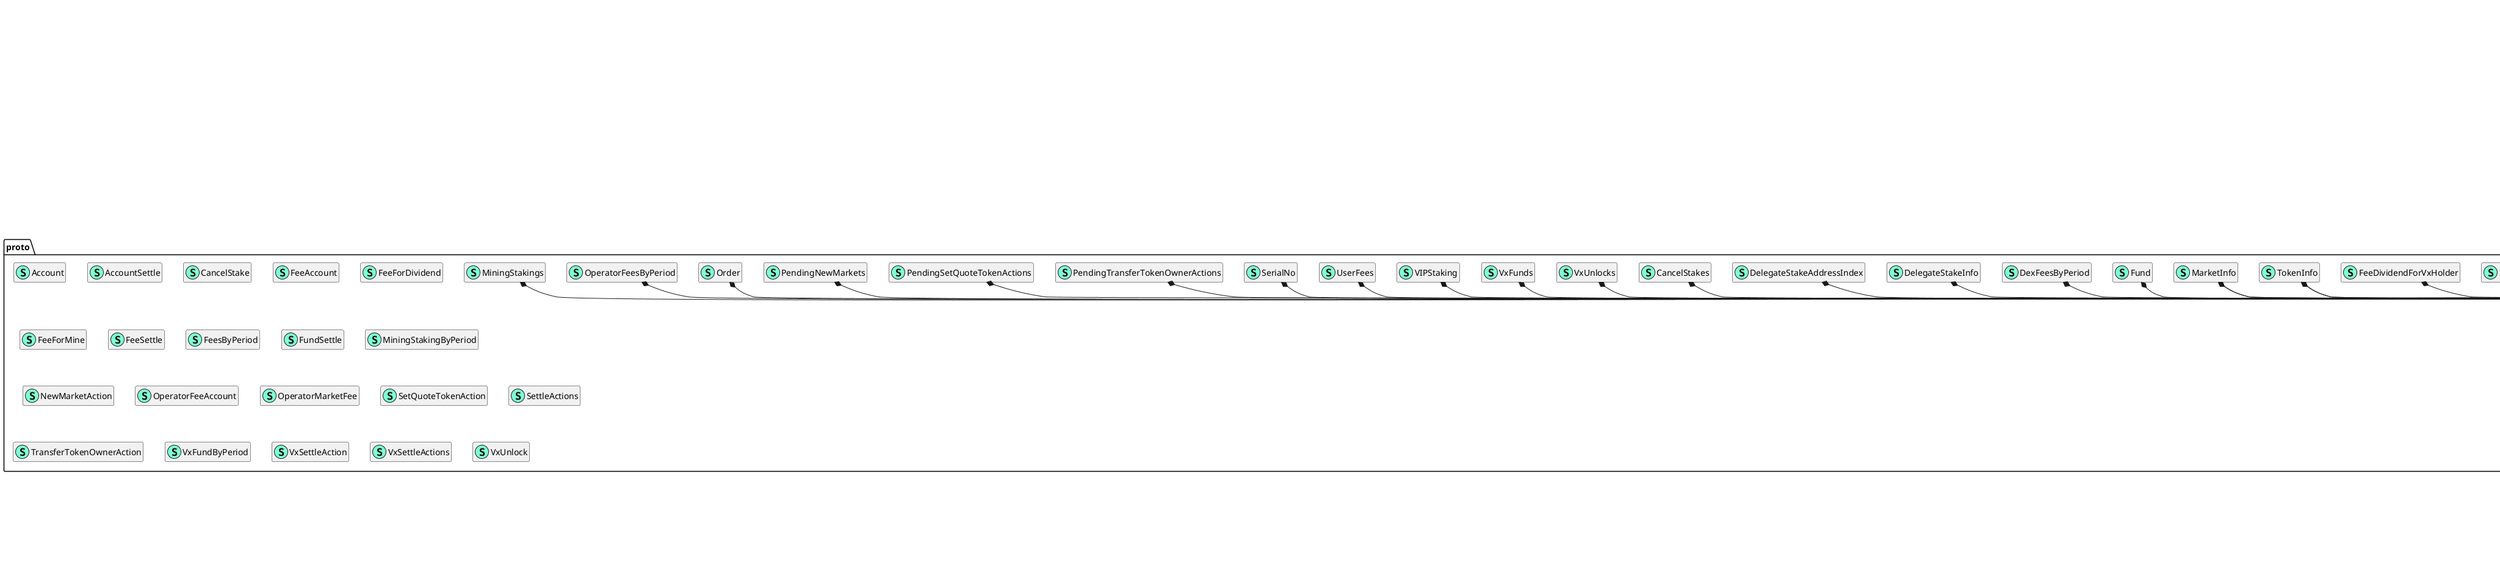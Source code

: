 @startuml
namespace abi {
    class ParamBurn2 << (S,Aquamarine) >> {
        + Target *big.Int
        + To []byte

    }
    class ParamCancelDelegateStake << (S,Aquamarine) >> {
        + StakeAddress types.Address
        + Beneficiary types.Address
        + Amount *big.Int
        + Bid uint8

    }
    class ParamCancelRegister << (S,Aquamarine) >> {
        + Gid types.Gid
        + SbpName string

    }
    class ParamCancelStake << (S,Aquamarine) >> {
        + Beneficiary types.Address
        + Amount *big.Int

    }
    class ParamDelegateStake << (S,Aquamarine) >> {
        + StakeAddress types.Address
        + Beneficiary types.Address
        + Bid uint8
        + StakeHeight uint64

    }
    class ParamGetTokenInfo << (S,Aquamarine) >> {
        + TokenId types.TokenTypeId
        + Bid uint8

    }
    class ParamIssue << (S,Aquamarine) >> {
        + TokenName string
        + TokenSymbol string
        + TotalSupply *big.Int
        + Decimals uint8
        + MaxSupply *big.Int
        + IsOwnerBurnOnly bool
        + IsReIssuable bool

    }
    class ParamReIssue << (S,Aquamarine) >> {
        + TokenId types.TokenTypeId
        + Amount *big.Int
        + ReceiveAddress types.Address

    }
    class ParamRegister << (S,Aquamarine) >> {
        + Gid types.Gid
        + SbpName string
        + BlockProducingAddress types.Address
        + RewardWithdrawAddress types.Address

    }
    class ParamReward << (S,Aquamarine) >> {
        + Gid types.Gid
        + SbpName string
        + ReceiveAddress types.Address

    }
    class ParamStakeV3 << (S,Aquamarine) >> {
        + StakeAddress types.Address
        + Beneficiary types.Address
        + StakeHeight uint64

    }
    class ParamTransferOwnership << (S,Aquamarine) >> {
        + TokenId types.TokenTypeId
        + NewOwner types.Address

    }
    class ParamVote << (S,Aquamarine) >> {
        + Gid types.Gid
        + SbpName string

    }
    interface StorageDatabase  {
        + GetValue(key []byte) ([]byte, error)
        + NewStorageIterator(prefix []byte) (interfaces.StorageIterator, error)
        + Address() *types.Address

    }
    class VariableRegisterStakeParam << (S,Aquamarine) >> {
        + StakeAmount *big.Int
        + StakeToken types.TokenTypeId
        + StakeHeight uint64

    }
    class VariableStakeBeneficial << (S,Aquamarine) >> {
        + Amount *big.Int

    }
}


namespace contracts {
    interface BuiltinContractMethod  {
        + GetFee(block *core.AccountBlock) (*big.Int, error)
        + DoSend(db interfaces.VmDb, block *core.AccountBlock) error
        + GetSendQuota(data []byte, gasTable *util.QuotaTable) (uint64, error)
        + DoReceive(db interfaces.VmDb, block *core.AccountBlock, sendBlock *core.AccountBlock, vm vmEnvironment) ([]*core.AccountBlock, error)
        + GetReceiveQuota(gasTable *util.QuotaTable) uint64
        + GetRefundData(sendBlock *core.AccountBlock, sbHeight uint64) ([]byte, bool)

    }
    class MethodBurn << (S,Aquamarine) >> {
        + MethodName string

        + GetFee(block *core.AccountBlock) (*big.Int, error)
        + GetRefundData(sendBlock *core.AccountBlock, sbHeight uint64) ([]byte, bool)
        + GetSendQuota(data []byte, gasTable *util.QuotaTable) (uint64, error)
        + GetReceiveQuota(gasTable *util.QuotaTable) uint64
        + DoSend(db interfaces.VmDb, block *core.AccountBlock) error
        + DoReceive(db interfaces.VmDb, block *core.AccountBlock, sendBlock *core.AccountBlock, vm vmEnvironment) ([]*core.AccountBlock, error)

    }
    class MethodBurn2 << (S,Aquamarine) >> {
        + MethodName string

        + GetFee(block *core.AccountBlock) (*big.Int, error)
        + GetRefundData(sendBlock *core.AccountBlock, sbHeight uint64) ([]byte, bool)
        + GetSendQuota(data []byte, gasTable *util.QuotaTable) (uint64, error)
        + GetReceiveQuota(gasTable *util.QuotaTable) uint64
        + DoSend(db interfaces.VmDb, block *core.AccountBlock) error
        + DoReceive(db interfaces.VmDb, block *core.AccountBlock, sendBlock *core.AccountBlock, vm vmEnvironment) ([]*core.AccountBlock, error)

    }
    class MethodCancelDelegateStake << (S,Aquamarine) >> {
        + MethodName string

        + GetFee(block *core.AccountBlock) (*big.Int, error)
        + GetRefundData(sendBlock *core.AccountBlock, sbHeight uint64) ([]byte, bool)
        + GetSendQuota(data []byte, gasTable *util.QuotaTable) (uint64, error)
        + GetReceiveQuota(gasTable *util.QuotaTable) uint64
        + DoSend(db interfaces.VmDb, block *core.AccountBlock) error
        + DoReceive(db interfaces.VmDb, block *core.AccountBlock, sendBlock *core.AccountBlock, vm vmEnvironment) ([]*core.AccountBlock, error)

    }
    class MethodCancelStake << (S,Aquamarine) >> {
        + MethodName string

        + GetFee(block *core.AccountBlock) (*big.Int, error)
        + GetRefundData(sendBlock *core.AccountBlock, sbHeight uint64) ([]byte, bool)
        + GetSendQuota(data []byte, gasTable *util.QuotaTable) (uint64, error)
        + GetReceiveQuota(gasTable *util.QuotaTable) uint64
        + DoSend(db interfaces.VmDb, block *core.AccountBlock) error
        + DoReceive(db interfaces.VmDb, block *core.AccountBlock, sendBlock *core.AccountBlock, vm vmEnvironment) ([]*core.AccountBlock, error)

    }
    class MethodCancelStakeV3 << (S,Aquamarine) >> {
        + MethodName string

        + GetFee(block *core.AccountBlock) (*big.Int, error)
        + GetRefundData(sendBlock *core.AccountBlock, sbHeight uint64) ([]byte, bool)
        + GetSendQuota(data []byte, gasTable *util.QuotaTable) (uint64, error)
        + GetReceiveQuota(gasTable *util.QuotaTable) uint64
        + DoSend(db interfaces.VmDb, block *core.AccountBlock) error
        + DoReceive(db interfaces.VmDb, block *core.AccountBlock, sendBlock *core.AccountBlock, vm vmEnvironment) ([]*core.AccountBlock, error)

    }
    class MethodCancelVote << (S,Aquamarine) >> {
        + MethodName string

        + GetFee(block *core.AccountBlock) (*big.Int, error)
        + GetRefundData(sendBlock *core.AccountBlock, sbHeight uint64) ([]byte, bool)
        + GetSendQuota(data []byte, gasTable *util.QuotaTable) (uint64, error)
        + GetReceiveQuota(gasTable *util.QuotaTable) uint64
        + DoSend(db interfaces.VmDb, block *core.AccountBlock) error
        + DoReceive(db interfaces.VmDb, block *core.AccountBlock, sendBlock *core.AccountBlock, vm vmEnvironment) ([]*core.AccountBlock, error)

    }
    class MethodDelegateStake << (S,Aquamarine) >> {
        + MethodName string

        + GetFee(block *core.AccountBlock) (*big.Int, error)
        + GetRefundData(sendBlock *core.AccountBlock, sbHeight uint64) ([]byte, bool)
        + GetSendQuota(data []byte, gasTable *util.QuotaTable) (uint64, error)
        + GetReceiveQuota(gasTable *util.QuotaTable) uint64
        + DoSend(db interfaces.VmDb, block *core.AccountBlock) error
        + DoReceive(db interfaces.VmDb, block *core.AccountBlock, sendBlock *core.AccountBlock, vm vmEnvironment) ([]*core.AccountBlock, error)

    }
    class MethodDexAgentDeposit << (S,Aquamarine) >> {
        + MethodName string

        + GetFee(block *core.AccountBlock) (*big.Int, error)
        + GetRefundData(sendBlock *core.AccountBlock, sbHeight uint64) ([]byte, bool)
        + GetSendQuota(data []byte, gasTable *util.QuotaTable) (uint64, error)
        + GetReceiveQuota(gasTable *util.QuotaTable) uint64
        + DoSend(db interfaces.VmDb, block *core.AccountBlock) error
        + DoReceive(db interfaces.VmDb, block *core.AccountBlock, sendBlock *core.AccountBlock, vm vmEnvironment) ([]*core.AccountBlock, error)

    }
    class MethodDexAssignedWithdraw << (S,Aquamarine) >> {
        + MethodName string

        + GetFee(block *core.AccountBlock) (*big.Int, error)
        + GetRefundData(sendBlock *core.AccountBlock, sbHeight uint64) ([]byte, bool)
        + GetSendQuota(data []byte, gasTable *util.QuotaTable) (uint64, error)
        + GetReceiveQuota(gasTable *util.QuotaTable) uint64
        + DoSend(db interfaces.VmDb, block *core.AccountBlock) error
        + DoReceive(db interfaces.VmDb, block *core.AccountBlock, sendBlock *core.AccountBlock, vm vmEnvironment) ([]*core.AccountBlock, error)

    }
    class MethodDexCancelOrderBySendHash << (S,Aquamarine) >> {
        + MethodName string

        + GetFee(block *core.AccountBlock) (*big.Int, error)
        + GetRefundData(sendBlock *core.AccountBlock, sbHeight uint64) ([]byte, bool)
        + GetSendQuota(data []byte, gasTable *util.QuotaTable) (uint64, error)
        + GetReceiveQuota(gasTable *util.QuotaTable) uint64
        + DoSend(db interfaces.VmDb, block *core.AccountBlock) error
        + DoReceive(db interfaces.VmDb, block *core.AccountBlock, sendBlock *core.AccountBlock, vm vmEnvironment) ([]*core.AccountBlock, error)

    }
    class MethodDexCommonAdminConfig << (S,Aquamarine) >> {
        + MethodName string

        + GetFee(block *core.AccountBlock) (*big.Int, error)
        + GetRefundData(sendBlock *core.AccountBlock, sbHeight uint64) ([]byte, bool)
        + GetSendQuota(data []byte, gasTable *util.QuotaTable) (uint64, error)
        + GetReceiveQuota(gasTable *util.QuotaTable) uint64
        + DoSend(db interfaces.VmDb, block *core.AccountBlock) error
        + DoReceive(db interfaces.VmDb, block *core.AccountBlock, sendBlock *core.AccountBlock, vm vmEnvironment) ([]*core.AccountBlock, error)

    }
    class MethodDexFundBindInviteCode << (S,Aquamarine) >> {
        + MethodName string

        + GetFee(block *core.AccountBlock) (*big.Int, error)
        + GetRefundData(sendBlock *core.AccountBlock, sbHeight uint64) ([]byte, bool)
        + GetSendQuota(data []byte, gasTable *util.QuotaTable) (uint64, error)
        + GetReceiveQuota(gasTable *util.QuotaTable) uint64
        + DoSend(db interfaces.VmDb, block *core.AccountBlock) error
        + DoReceive(db interfaces.VmDb, block *core.AccountBlock, sendBlock *core.AccountBlock, vm vmEnvironment) ([]*core.AccountBlock, error)

    }
    class MethodDexFundCancelDelegateStakeCallback << (S,Aquamarine) >> {
        + MethodName string

        + GetFee(block *core.AccountBlock) (*big.Int, error)
        + GetRefundData(sendBlock *core.AccountBlock, sbHeight uint64) ([]byte, bool)
        + GetSendQuota(data []byte, gasTable *util.QuotaTable) (uint64, error)
        + GetReceiveQuota(gasTable *util.QuotaTable) uint64
        + DoSend(db interfaces.VmDb, block *core.AccountBlock) error
        + DoReceive(db interfaces.VmDb, block *core.AccountBlock, sendBlock *core.AccountBlock, vm vmEnvironment) ([]*core.AccountBlock, error)

    }
    class MethodDexFundCancelDelegateStakeCallbackV2 << (S,Aquamarine) >> {
        + MethodName string

        + GetFee(block *core.AccountBlock) (*big.Int, error)
        + GetRefundData(sendBlock *core.AccountBlock, sbHeight uint64) ([]byte, bool)
        + GetSendQuota(data []byte, gasTable *util.QuotaTable) (uint64, error)
        + GetReceiveQuota(gasTable *util.QuotaTable) uint64
        + DoSend(db interfaces.VmDb, block *core.AccountBlock) error
        + DoReceive(db interfaces.VmDb, block *core.AccountBlock, sendBlock *core.AccountBlock, vm vmEnvironment) ([]*core.AccountBlock, error)

    }
    class MethodDexFundCancelStakeById << (S,Aquamarine) >> {
        + MethodName string

        + GetFee(block *core.AccountBlock) (*big.Int, error)
        + GetRefundData(sendBlock *core.AccountBlock, sbHeight uint64) ([]byte, bool)
        + GetSendQuota(data []byte, gasTable *util.QuotaTable) (uint64, error)
        + GetReceiveQuota(gasTable *util.QuotaTable) uint64
        + DoSend(db interfaces.VmDb, block *core.AccountBlock) error
        + DoReceive(db interfaces.VmDb, block *core.AccountBlock, sendBlock *core.AccountBlock, vm vmEnvironment) ([]*core.AccountBlock, error)

    }
    class MethodDexFundConfigMarketAgents << (S,Aquamarine) >> {
        + MethodName string

        + GetFee(block *core.AccountBlock) (*big.Int, error)
        + GetRefundData(sendBlock *core.AccountBlock, sbHeight uint64) ([]byte, bool)
        + GetSendQuota(data []byte, gasTable *util.QuotaTable) (uint64, error)
        + GetReceiveQuota(gasTable *util.QuotaTable) uint64
        + DoSend(db interfaces.VmDb, block *core.AccountBlock) error
        + DoReceive(db interfaces.VmDb, block *core.AccountBlock, sendBlock *core.AccountBlock, vm vmEnvironment) ([]*core.AccountBlock, error)

    }
    class MethodDexFundCreateNewInviter << (S,Aquamarine) >> {
        + MethodName string

        + GetFee(block *core.AccountBlock) (*big.Int, error)
        + GetRefundData(sendBlock *core.AccountBlock, sbHeight uint64) ([]byte, bool)
        + GetSendQuota(data []byte, gasTable *util.QuotaTable) (uint64, error)
        + GetReceiveQuota(gasTable *util.QuotaTable) uint64
        + DoSend(db interfaces.VmDb, block *core.AccountBlock) error
        + DoReceive(db interfaces.VmDb, block *core.AccountBlock, sendBlock *core.AccountBlock, vm vmEnvironment) ([]*core.AccountBlock, error)

    }
    class MethodDexFundDelegateStakeCallback << (S,Aquamarine) >> {
        + MethodName string

        + GetFee(block *core.AccountBlock) (*big.Int, error)
        + GetRefundData(sendBlock *core.AccountBlock, sbHeight uint64) ([]byte, bool)
        + GetSendQuota(data []byte, gasTable *util.QuotaTable) (uint64, error)
        + GetReceiveQuota(gasTable *util.QuotaTable) uint64
        + DoSend(db interfaces.VmDb, block *core.AccountBlock) error
        + DoReceive(db interfaces.VmDb, block *core.AccountBlock, sendBlock *core.AccountBlock, vm vmEnvironment) ([]*core.AccountBlock, error)

    }
    class MethodDexFundDelegateStakeCallbackV2 << (S,Aquamarine) >> {
        + MethodName string

        + GetFee(block *core.AccountBlock) (*big.Int, error)
        + GetRefundData(sendBlock *core.AccountBlock, sbHeight uint64) ([]byte, bool)
        + GetSendQuota(data []byte, gasTable *util.QuotaTable) (uint64, error)
        + GetReceiveQuota(gasTable *util.QuotaTable) uint64
        + DoSend(db interfaces.VmDb, block *core.AccountBlock) error
        + DoReceive(db interfaces.VmDb, block *core.AccountBlock, sendBlock *core.AccountBlock, vm vmEnvironment) ([]*core.AccountBlock, error)

    }
    class MethodDexFundDeposit << (S,Aquamarine) >> {
        + MethodName string

        + GetFee(block *core.AccountBlock) (*big.Int, error)
        + GetRefundData(sendBlock *core.AccountBlock, sbHeight uint64) ([]byte, bool)
        + GetSendQuota(data []byte, gasTable *util.QuotaTable) (uint64, error)
        + GetReceiveQuota(gasTable *util.QuotaTable) uint64
        + DoSend(db interfaces.VmDb, block *core.AccountBlock) error
        + DoReceive(db interfaces.VmDb, block *core.AccountBlock, sendBlock *core.AccountBlock, vm vmEnvironment) ([]*core.AccountBlock, error)

    }
    class MethodDexFundDexAdminConfig << (S,Aquamarine) >> {
        + MethodName string

        + GetFee(block *core.AccountBlock) (*big.Int, error)
        + GetRefundData(sendBlock *core.AccountBlock, sbHeight uint64) ([]byte, bool)
        + GetSendQuota(data []byte, gasTable *util.QuotaTable) (uint64, error)
        + GetReceiveQuota(gasTable *util.QuotaTable) uint64
        + DoSend(db interfaces.VmDb, block *core.AccountBlock) error
        + DoReceive(db interfaces.VmDb, block *core.AccountBlock, sendBlock *core.AccountBlock, vm vmEnvironment) ([]*core.AccountBlock, error)

    }
    class MethodDexFundEndorseVx << (S,Aquamarine) >> {
        + MethodName string

        + GetFee(block *core.AccountBlock) (*big.Int, error)
        + GetRefundData(sendBlock *core.AccountBlock, sbHeight uint64) ([]byte, bool)
        + GetSendQuota(data []byte, gasTable *util.QuotaTable) (uint64, error)
        + GetReceiveQuota(gasTable *util.QuotaTable) uint64
        + DoSend(db interfaces.VmDb, block *core.AccountBlock) error
        + DoReceive(db interfaces.VmDb, block *core.AccountBlock, sendBlock *core.AccountBlock, vm vmEnvironment) ([]*core.AccountBlock, error)

    }
    class MethodDexFundGetTokenInfoCallback << (S,Aquamarine) >> {
        + MethodName string

        + GetFee(block *core.AccountBlock) (*big.Int, error)
        + GetRefundData(sendBlock *core.AccountBlock, sbHeight uint64) ([]byte, bool)
        + GetSendQuota(data []byte, gasTable *util.QuotaTable) (uint64, error)
        + GetReceiveQuota(gasTable *util.QuotaTable) uint64
        + DoSend(db interfaces.VmDb, block *core.AccountBlock) error
        + DoReceive(db interfaces.VmDb, block *core.AccountBlock, sendBlock *core.AccountBlock, vm vmEnvironment) ([]*core.AccountBlock, error)

    }
    class MethodDexFundLockVxForDividend << (S,Aquamarine) >> {
        + MethodName string

        + GetFee(block *core.AccountBlock) (*big.Int, error)
        + GetRefundData(sendBlock *core.AccountBlock, sbHeight uint64) ([]byte, bool)
        + GetSendQuota(data []byte, gasTable *util.QuotaTable) (uint64, error)
        + GetReceiveQuota(gasTable *util.QuotaTable) uint64
        + DoSend(db interfaces.VmDb, block *core.AccountBlock) error
        + DoReceive(db interfaces.VmDb, block *core.AccountBlock, sendBlock *core.AccountBlock, vm vmEnvironment) ([]*core.AccountBlock, error)

    }
    class MethodDexFundMarketAdminConfig << (S,Aquamarine) >> {
        + MethodName string

        + GetFee(block *core.AccountBlock) (*big.Int, error)
        + GetRefundData(sendBlock *core.AccountBlock, sbHeight uint64) ([]byte, bool)
        + GetSendQuota(data []byte, gasTable *util.QuotaTable) (uint64, error)
        + GetReceiveQuota(gasTable *util.QuotaTable) uint64
        + DoSend(db interfaces.VmDb, block *core.AccountBlock) error
        + DoReceive(db interfaces.VmDb, block *core.AccountBlock, sendBlock *core.AccountBlock, vm vmEnvironment) ([]*core.AccountBlock, error)

    }
    class MethodDexFundNotifyTime << (S,Aquamarine) >> {
        + MethodName string

        + GetFee(block *core.AccountBlock) (*big.Int, error)
        + GetRefundData(sendBlock *core.AccountBlock, sbHeight uint64) ([]byte, bool)
        + GetSendQuota(data []byte, gasTable *util.QuotaTable) (uint64, error)
        + GetReceiveQuota(gasTable *util.QuotaTable) uint64
        + DoSend(db interfaces.VmDb, block *core.AccountBlock) error
        + DoReceive(db interfaces.VmDb, block *core.AccountBlock, sendBlock *core.AccountBlock, vm vmEnvironment) ([]*core.AccountBlock, error)

    }
    class MethodDexFundOpenNewMarket << (S,Aquamarine) >> {
        + MethodName string

        + GetFee(block *core.AccountBlock) (*big.Int, error)
        + GetRefundData(sendBlock *core.AccountBlock, sbHeight uint64) ([]byte, bool)
        + GetSendQuota(data []byte, gasTable *util.QuotaTable) (uint64, error)
        + GetReceiveQuota(gasTable *util.QuotaTable) uint64
        + DoSend(db interfaces.VmDb, block *core.AccountBlock) error
        + DoReceive(db interfaces.VmDb, block *core.AccountBlock, sendBlock *core.AccountBlock, vm vmEnvironment) ([]*core.AccountBlock, error)

    }
    class MethodDexFundPlaceAgentOrder << (S,Aquamarine) >> {
        + MethodName string

        + GetFee(block *core.AccountBlock) (*big.Int, error)
        + GetRefundData(sendBlock *core.AccountBlock, sbHeight uint64) ([]byte, bool)
        + GetSendQuota(data []byte, gasTable *util.QuotaTable) (uint64, error)
        + GetReceiveQuota(gasTable *util.QuotaTable) uint64
        + DoSend(db interfaces.VmDb, block *core.AccountBlock) error
        + DoReceive(db interfaces.VmDb, block *core.AccountBlock, sendBlock *core.AccountBlock, vm vmEnvironment) ([]*core.AccountBlock, error)

    }
    class MethodDexFundPlaceOrder << (S,Aquamarine) >> {
        + MethodName string

        + GetFee(block *core.AccountBlock) (*big.Int, error)
        + GetRefundData(sendBlock *core.AccountBlock, sbHeight uint64) ([]byte, bool)
        + GetSendQuota(data []byte, gasTable *util.QuotaTable) (uint64, error)
        + GetReceiveQuota(gasTable *util.QuotaTable) uint64
        + DoSend(db interfaces.VmDb, block *core.AccountBlock) error
        + DoReceive(db interfaces.VmDb, block *core.AccountBlock, sendBlock *core.AccountBlock, vm vmEnvironment) ([]*core.AccountBlock, error)

    }
    class MethodDexFundSettleMakerMinedVx << (S,Aquamarine) >> {
        + MethodName string

        + GetFee(block *core.AccountBlock) (*big.Int, error)
        + GetRefundData(sendBlock *core.AccountBlock, sbHeight uint64) ([]byte, bool)
        + GetSendQuota(data []byte, gasTable *util.QuotaTable) (uint64, error)
        + GetReceiveQuota(gasTable *util.QuotaTable) uint64
        + DoSend(db interfaces.VmDb, block *core.AccountBlock) error
        + DoReceive(db interfaces.VmDb, block *core.AccountBlock, sendBlock *core.AccountBlock, vm vmEnvironment) ([]*core.AccountBlock, error)

    }
    class MethodDexFundSettleOrders << (S,Aquamarine) >> {
        + MethodName string

        + GetFee(block *core.AccountBlock) (*big.Int, error)
        + GetRefundData(sendBlock *core.AccountBlock, sbHeight uint64) ([]byte, bool)
        + GetSendQuota(data []byte, gasTable *util.QuotaTable) (uint64, error)
        + GetReceiveQuota(gasTable *util.QuotaTable) uint64
        + DoSend(db interfaces.VmDb, block *core.AccountBlock) error
        + DoReceive(db interfaces.VmDb, block *core.AccountBlock, sendBlock *core.AccountBlock, vm vmEnvironment) ([]*core.AccountBlock, error)

    }
    class MethodDexFundStakeForMining << (S,Aquamarine) >> {
        + MethodName string

        + GetFee(block *core.AccountBlock) (*big.Int, error)
        + GetRefundData(sendBlock *core.AccountBlock, sbHeight uint64) ([]byte, bool)
        + GetSendQuota(data []byte, gasTable *util.QuotaTable) (uint64, error)
        + GetReceiveQuota(gasTable *util.QuotaTable) uint64
        + DoSend(db interfaces.VmDb, block *core.AccountBlock) error
        + DoReceive(db interfaces.VmDb, block *core.AccountBlock, sendBlock *core.AccountBlock, vm vmEnvironment) ([]*core.AccountBlock, error)

    }
    class MethodDexFundStakeForPrincipalSVIP << (S,Aquamarine) >> {
        + MethodName string

        + GetFee(block *core.AccountBlock) (*big.Int, error)
        + GetRefundData(sendBlock *core.AccountBlock, sbHeight uint64) ([]byte, bool)
        + GetSendQuota(data []byte, gasTable *util.QuotaTable) (uint64, error)
        + GetReceiveQuota(gasTable *util.QuotaTable) uint64
        + DoSend(db interfaces.VmDb, block *core.AccountBlock) error
        + DoReceive(db interfaces.VmDb, block *core.AccountBlock, sendBlock *core.AccountBlock, vm vmEnvironment) ([]*core.AccountBlock, error)

    }
    class MethodDexFundStakeForSVIP << (S,Aquamarine) >> {
        + MethodName string

        + GetFee(block *core.AccountBlock) (*big.Int, error)
        + GetRefundData(sendBlock *core.AccountBlock, sbHeight uint64) ([]byte, bool)
        + GetSendQuota(data []byte, gasTable *util.QuotaTable) (uint64, error)
        + GetReceiveQuota(gasTable *util.QuotaTable) uint64
        + DoSend(db interfaces.VmDb, block *core.AccountBlock) error
        + DoReceive(db interfaces.VmDb, block *core.AccountBlock, sendBlock *core.AccountBlock, vm vmEnvironment) ([]*core.AccountBlock, error)

    }
    class MethodDexFundStakeForVIP << (S,Aquamarine) >> {
        + MethodName string

        + GetFee(block *core.AccountBlock) (*big.Int, error)
        + GetRefundData(sendBlock *core.AccountBlock, sbHeight uint64) ([]byte, bool)
        + GetSendQuota(data []byte, gasTable *util.QuotaTable) (uint64, error)
        + GetReceiveQuota(gasTable *util.QuotaTable) uint64
        + DoSend(db interfaces.VmDb, block *core.AccountBlock) error
        + DoReceive(db interfaces.VmDb, block *core.AccountBlock, sendBlock *core.AccountBlock, vm vmEnvironment) ([]*core.AccountBlock, error)

    }
    class MethodDexFundSwitchConfig << (S,Aquamarine) >> {
        + MethodName string

        + GetFee(block *core.AccountBlock) (*big.Int, error)
        + GetRefundData(sendBlock *core.AccountBlock, sbHeight uint64) ([]byte, bool)
        + GetSendQuota(data []byte, gasTable *util.QuotaTable) (uint64, error)
        + GetReceiveQuota(gasTable *util.QuotaTable) uint64
        + DoSend(db interfaces.VmDb, block *core.AccountBlock) error
        + DoReceive(db interfaces.VmDb, block *core.AccountBlock, sendBlock *core.AccountBlock, vm vmEnvironment) ([]*core.AccountBlock, error)

    }
    class MethodDexFundTradeAdminConfig << (S,Aquamarine) >> {
        + MethodName string

        + GetFee(block *core.AccountBlock) (*big.Int, error)
        + GetRefundData(sendBlock *core.AccountBlock, sbHeight uint64) ([]byte, bool)
        + GetSendQuota(data []byte, gasTable *util.QuotaTable) (uint64, error)
        + GetReceiveQuota(gasTable *util.QuotaTable) uint64
        + DoSend(db interfaces.VmDb, block *core.AccountBlock) error
        + DoReceive(db interfaces.VmDb, block *core.AccountBlock, sendBlock *core.AccountBlock, vm vmEnvironment) ([]*core.AccountBlock, error)

    }
    class MethodDexFundTransferTokenOwnership << (S,Aquamarine) >> {
        + MethodName string

        + GetFee(block *core.AccountBlock) (*big.Int, error)
        + GetRefundData(sendBlock *core.AccountBlock, sbHeight uint64) ([]byte, bool)
        + GetSendQuota(data []byte, gasTable *util.QuotaTable) (uint64, error)
        + GetReceiveQuota(gasTable *util.QuotaTable) uint64
        + DoSend(db interfaces.VmDb, block *core.AccountBlock) error
        + DoReceive(db interfaces.VmDb, block *core.AccountBlock, sendBlock *core.AccountBlock, vm vmEnvironment) ([]*core.AccountBlock, error)

    }
    class MethodDexFundTriggerPeriodJob << (S,Aquamarine) >> {
        + MethodName string

        + GetFee(block *core.AccountBlock) (*big.Int, error)
        + GetRefundData(sendBlock *core.AccountBlock, sbHeight uint64) ([]byte, bool)
        + GetSendQuota(data []byte, gasTable *util.QuotaTable) (uint64, error)
        + GetReceiveQuota(gasTable *util.QuotaTable) uint64
        + DoSend(db interfaces.VmDb, block *core.AccountBlock) error
        + DoReceive(db interfaces.VmDb, block *core.AccountBlock, sendBlock *core.AccountBlock, vm vmEnvironment) ([]*core.AccountBlock, error)

    }
    class MethodDexFundWithdraw << (S,Aquamarine) >> {
        + MethodName string

        + GetFee(block *core.AccountBlock) (*big.Int, error)
        + GetRefundData(sendBlock *core.AccountBlock, sbHeight uint64) ([]byte, bool)
        + GetSendQuota(data []byte, gasTable *util.QuotaTable) (uint64, error)
        + GetReceiveQuota(gasTable *util.QuotaTable) uint64
        + DoSend(db interfaces.VmDb, block *core.AccountBlock) error
        + DoReceive(db interfaces.VmDb, block *core.AccountBlock, sendBlock *core.AccountBlock, vm vmEnvironment) ([]*core.AccountBlock, error)

    }
    class MethodDexTradeCancelOrder << (S,Aquamarine) >> {
        + MethodName string

        + GetFee(block *core.AccountBlock) (*big.Int, error)
        + GetRefundData(sendBlock *core.AccountBlock, sbHeight uint64) ([]byte, bool)
        + GetSendQuota(data []byte, gasTable *util.QuotaTable) (uint64, error)
        + GetReceiveQuota(gasTable *util.QuotaTable) uint64
        + DoSend(db interfaces.VmDb, block *core.AccountBlock) error
        + DoReceive(db interfaces.VmDb, block *core.AccountBlock, sendBlock *core.AccountBlock, vm vmEnvironment) ([]*core.AccountBlock, error)

    }
    class MethodDexTradeCancelOrderByTransactionHash << (S,Aquamarine) >> {
        + MethodName string

        + GetFee(block *core.AccountBlock) (*big.Int, error)
        + GetRefundData(sendBlock *core.AccountBlock, sbHeight uint64) ([]byte, bool)
        + GetSendQuota(data []byte, gasTable *util.QuotaTable) (uint64, error)
        + GetReceiveQuota(gasTable *util.QuotaTable) uint64
        + DoSend(db interfaces.VmDb, block *core.AccountBlock) error
        + DoReceive(db interfaces.VmDb, block *core.AccountBlock, sendBlock *core.AccountBlock, vm vmEnvironment) ([]*core.AccountBlock, error)

    }
    class MethodDexTradeClearExpiredOrders << (S,Aquamarine) >> {
        + MethodName string

        + GetFee(block *core.AccountBlock) (*big.Int, error)
        + GetRefundData(sendBlock *core.AccountBlock, sbHeight uint64) ([]byte, bool)
        + GetSendQuota(data []byte, gasTable *util.QuotaTable) (uint64, error)
        + GetReceiveQuota(gasTable *util.QuotaTable) uint64
        + DoSend(db interfaces.VmDb, block *core.AccountBlock) error
        + DoReceive(db interfaces.VmDb, block *core.AccountBlock, sendBlock *core.AccountBlock, vm vmEnvironment) ([]*core.AccountBlock, error)

    }
    class MethodDexTradeInnerCancelOrderBySendHash << (S,Aquamarine) >> {
        + MethodName string

        + GetFee(block *core.AccountBlock) (*big.Int, error)
        + GetRefundData(sendBlock *core.AccountBlock, sbHeight uint64) ([]byte, bool)
        + GetSendQuota(data []byte, gasTable *util.QuotaTable) (uint64, error)
        + GetReceiveQuota(gasTable *util.QuotaTable) uint64
        + DoSend(db interfaces.VmDb, block *core.AccountBlock) error
        + DoReceive(db interfaces.VmDb, block *core.AccountBlock, sendBlock *core.AccountBlock, vm vmEnvironment) ([]*core.AccountBlock, error)

    }
    class MethodDexTradePlaceOrder << (S,Aquamarine) >> {
        + MethodName string

        + GetFee(block *core.AccountBlock) (*big.Int, error)
        + GetRefundData(sendBlock *core.AccountBlock, sbHeight uint64) ([]byte, bool)
        + GetSendQuota(data []byte, gasTable *util.QuotaTable) (uint64, error)
        + GetReceiveQuota(gasTable *util.QuotaTable) uint64
        + DoSend(db interfaces.VmDb, block *core.AccountBlock) error
        + DoReceive(db interfaces.VmDb, block *core.AccountBlock, sendBlock *core.AccountBlock, vm vmEnvironment) ([]*core.AccountBlock, error)

    }
    class MethodDexTradeSyncNewMarket << (S,Aquamarine) >> {
        + MethodName string

        + GetFee(block *core.AccountBlock) (*big.Int, error)
        + GetRefundData(sendBlock *core.AccountBlock, sbHeight uint64) ([]byte, bool)
        + GetSendQuota(data []byte, gasTable *util.QuotaTable) (uint64, error)
        + GetReceiveQuota(gasTable *util.QuotaTable) uint64
        + DoSend(db interfaces.VmDb, block *core.AccountBlock) error
        + DoReceive(db interfaces.VmDb, block *core.AccountBlock, sendBlock *core.AccountBlock, vm vmEnvironment) ([]*core.AccountBlock, error)

    }
    class MethodDexTransfer << (S,Aquamarine) >> {
        + MethodName string

        + GetFee(block *core.AccountBlock) (*big.Int, error)
        + GetRefundData(sendBlock *core.AccountBlock, sbHeight uint64) ([]byte, bool)
        + GetSendQuota(data []byte, gasTable *util.QuotaTable) (uint64, error)
        + GetReceiveQuota(gasTable *util.QuotaTable) uint64
        + DoSend(db interfaces.VmDb, block *core.AccountBlock) error
        + DoReceive(db interfaces.VmDb, block *core.AccountBlock, sendBlock *core.AccountBlock, vm vmEnvironment) ([]*core.AccountBlock, error)

    }
    class MethodDisableReIssue << (S,Aquamarine) >> {
        + MethodName string

        + GetFee(block *core.AccountBlock) (*big.Int, error)
        + GetRefundData(sendBlock *core.AccountBlock, sbHeight uint64) ([]byte, bool)
        + GetSendQuota(data []byte, gasTable *util.QuotaTable) (uint64, error)
        + GetReceiveQuota(gasTable *util.QuotaTable) uint64
        + DoSend(db interfaces.VmDb, block *core.AccountBlock) error
        + DoReceive(db interfaces.VmDb, block *core.AccountBlock, sendBlock *core.AccountBlock, vm vmEnvironment) ([]*core.AccountBlock, error)

    }
    class MethodGetTokenInfo << (S,Aquamarine) >> {
        + MethodName string

        + GetFee(block *core.AccountBlock) (*big.Int, error)
        + GetRefundData(sendBlock *core.AccountBlock, sbHeight uint64) ([]byte, bool)
        + GetSendQuota(data []byte, gasTable *util.QuotaTable) (uint64, error)
        + GetReceiveQuota(gasTable *util.QuotaTable) uint64
        + DoSend(db interfaces.VmDb, block *core.AccountBlock) error
        + DoReceive(db interfaces.VmDb, block *core.AccountBlock, sendBlock *core.AccountBlock, vm vmEnvironment) ([]*core.AccountBlock, error)

    }
    class MethodIssue << (S,Aquamarine) >> {
        + MethodName string

        + GetFee(block *core.AccountBlock) (*big.Int, error)
        + GetRefundData(sendBlock *core.AccountBlock, sbHeight uint64) ([]byte, bool)
        + GetSendQuota(data []byte, gasTable *util.QuotaTable) (uint64, error)
        + GetReceiveQuota(gasTable *util.QuotaTable) uint64
        + DoSend(db interfaces.VmDb, block *core.AccountBlock) error
        + DoReceive(db interfaces.VmDb, block *core.AccountBlock, sendBlock *core.AccountBlock, vm vmEnvironment) ([]*core.AccountBlock, error)

    }
    class MethodReIssue << (S,Aquamarine) >> {
        + MethodName string

        + GetFee(block *core.AccountBlock) (*big.Int, error)
        + GetRefundData(sendBlock *core.AccountBlock, sbHeight uint64) ([]byte, bool)
        + GetSendQuota(data []byte, gasTable *util.QuotaTable) (uint64, error)
        + GetReceiveQuota(gasTable *util.QuotaTable) uint64
        + DoSend(db interfaces.VmDb, block *core.AccountBlock) error
        + DoReceive(db interfaces.VmDb, block *core.AccountBlock, sendBlock *core.AccountBlock, vm vmEnvironment) ([]*core.AccountBlock, error)

    }
    class MethodRegister << (S,Aquamarine) >> {
        + MethodName string

        + GetFee(block *core.AccountBlock) (*big.Int, error)
        + GetRefundData(sendBlock *core.AccountBlock, sbHeight uint64) ([]byte, bool)
        + GetSendQuota(data []byte, gasTable *util.QuotaTable) (uint64, error)
        + GetReceiveQuota(gasTable *util.QuotaTable) uint64
        + DoSend(db interfaces.VmDb, block *core.AccountBlock) error
        + DoReceive(db interfaces.VmDb, block *core.AccountBlock, sendBlock *core.AccountBlock, vm vmEnvironment) ([]*core.AccountBlock, error)

    }
    class MethodRevoke << (S,Aquamarine) >> {
        + MethodName string

        + GetFee(block *core.AccountBlock) (*big.Int, error)
        + GetRefundData(sendBlock *core.AccountBlock, sbHeight uint64) ([]byte, bool)
        + GetSendQuota(data []byte, gasTable *util.QuotaTable) (uint64, error)
        + GetReceiveQuota(gasTable *util.QuotaTable) uint64
        + DoSend(db interfaces.VmDb, block *core.AccountBlock) error
        + DoReceive(db interfaces.VmDb, block *core.AccountBlock, sendBlock *core.AccountBlock, vm vmEnvironment) ([]*core.AccountBlock, error)

    }
    class MethodStake << (S,Aquamarine) >> {
        + MethodName string

        + GetFee(block *core.AccountBlock) (*big.Int, error)
        + GetRefundData(sendBlock *core.AccountBlock, sbHeight uint64) ([]byte, bool)
        + GetSendQuota(data []byte, gasTable *util.QuotaTable) (uint64, error)
        + GetReceiveQuota(gasTable *util.QuotaTable) uint64
        + DoSend(db interfaces.VmDb, block *core.AccountBlock) error
        + DoReceive(db interfaces.VmDb, block *core.AccountBlock, sendBlock *core.AccountBlock, vm vmEnvironment) ([]*core.AccountBlock, error)

    }
    class MethodStakeV3 << (S,Aquamarine) >> {
        + MethodName string

        + GetFee(block *core.AccountBlock) (*big.Int, error)
        + GetRefundData(sendBlock *core.AccountBlock, sbHeight uint64) ([]byte, bool)
        + GetSendQuota(data []byte, gasTable *util.QuotaTable) (uint64, error)
        + GetReceiveQuota(gasTable *util.QuotaTable) uint64
        + DoSend(db interfaces.VmDb, block *core.AccountBlock) error
        + DoReceive(db interfaces.VmDb, block *core.AccountBlock, sendBlock *core.AccountBlock, vm vmEnvironment) ([]*core.AccountBlock, error)

    }
    class MethodTransferOwnership << (S,Aquamarine) >> {
        + MethodName string

        + GetFee(block *core.AccountBlock) (*big.Int, error)
        + GetRefundData(sendBlock *core.AccountBlock, sbHeight uint64) ([]byte, bool)
        + GetSendQuota(data []byte, gasTable *util.QuotaTable) (uint64, error)
        + GetReceiveQuota(gasTable *util.QuotaTable) uint64
        + DoSend(db interfaces.VmDb, block *core.AccountBlock) error
        + DoReceive(db interfaces.VmDb, block *core.AccountBlock, sendBlock *core.AccountBlock, vm vmEnvironment) ([]*core.AccountBlock, error)

    }
    class MethodUpdateBlockProducingAddress << (S,Aquamarine) >> {
        + MethodName string

        + GetFee(block *core.AccountBlock) (*big.Int, error)
        + GetRefundData(sendBlock *core.AccountBlock, sbHeight uint64) ([]byte, bool)
        + GetSendQuota(data []byte, gasTable *util.QuotaTable) (uint64, error)
        + GetReceiveQuota(gasTable *util.QuotaTable) uint64
        + DoSend(db interfaces.VmDb, block *core.AccountBlock) error
        + DoReceive(db interfaces.VmDb, block *core.AccountBlock, sendBlock *core.AccountBlock, vm vmEnvironment) ([]*core.AccountBlock, error)

    }
    class MethodUpdateRewardWithdrawAddress << (S,Aquamarine) >> {
        + MethodName string

        + GetFee(block *core.AccountBlock) (*big.Int, error)
        + GetRefundData(sendBlock *core.AccountBlock, sbHeight uint64) ([]byte, bool)
        + GetSendQuota(data []byte, gasTable *util.QuotaTable) (uint64, error)
        + GetReceiveQuota(gasTable *util.QuotaTable) uint64
        + DoSend(db interfaces.VmDb, block *core.AccountBlock) error
        + DoReceive(db interfaces.VmDb, block *core.AccountBlock, sendBlock *core.AccountBlock, vm vmEnvironment) ([]*core.AccountBlock, error)

    }
    class MethodVote << (S,Aquamarine) >> {
        + MethodName string

        + GetFee(block *core.AccountBlock) (*big.Int, error)
        + GetRefundData(sendBlock *core.AccountBlock, sbHeight uint64) ([]byte, bool)
        + GetSendQuota(data []byte, gasTable *util.QuotaTable) (uint64, error)
        + GetReceiveQuota(gasTable *util.QuotaTable) uint64
        + DoSend(db interfaces.VmDb, block *core.AccountBlock) error
        + DoReceive(db interfaces.VmDb, block *core.AccountBlock, sendBlock *core.AccountBlock, vm vmEnvironment) ([]*core.AccountBlock, error)

    }
    class MethodWithdrawReward << (S,Aquamarine) >> {
        + MethodName string

        + GetFee(block *core.AccountBlock) (*big.Int, error)
        + GetRefundData(sendBlock *core.AccountBlock, sbHeight uint64) ([]byte, bool)
        + GetSendQuota(data []byte, gasTable *util.QuotaTable) (uint64, error)
        + GetReceiveQuota(gasTable *util.QuotaTable) uint64
        + DoSend(db interfaces.VmDb, block *core.AccountBlock) error
        + DoReceive(db interfaces.VmDb, block *core.AccountBlock, sendBlock *core.AccountBlock, vm vmEnvironment) ([]*core.AccountBlock, error)

    }
    class Reward << (S,Aquamarine) >> {
        + VoteReward *big.Int
        + BlockReward *big.Int
        + TotalReward *big.Int
        + BlockNum uint64
        + ExpectedBlockNum uint64

        - add(a *Reward) 

    }
    class builtinContract << (S,Aquamarine) >> {
        - m <font color=blue>map</font>[string]BuiltinContractMethod
        - abi abi.ABIContract

    }
    class contractsParams << (S,Aquamarine) >> {
        + StakeHeight uint64
        + DexVipStakeHeight uint64
        + DexSuperVipStakeHeight uint64

    }
    class nodeConfigParams << (S,Aquamarine) >> {
        - params contractsParams

    }
    interface vmEnvironment  {
        + GlobalStatus() util.GlobalStatus
        + ConsensusReader() util.ConsensusReader

    }
}

"contracts.BuiltinContractMethod" <|-- "contracts.MethodBurn"
"contracts.BuiltinContractMethod" <|-- "contracts.MethodBurn2"
"contracts.BuiltinContractMethod" <|-- "contracts.MethodCancelDelegateStake"
"contracts.BuiltinContractMethod" <|-- "contracts.MethodCancelStake"
"contracts.BuiltinContractMethod" <|-- "contracts.MethodCancelStakeV3"
"contracts.BuiltinContractMethod" <|-- "contracts.MethodCancelVote"
"contracts.BuiltinContractMethod" <|-- "contracts.MethodDelegateStake"
"contracts.BuiltinContractMethod" <|-- "contracts.MethodDexAgentDeposit"
"contracts.BuiltinContractMethod" <|-- "contracts.MethodDexAssignedWithdraw"
"contracts.BuiltinContractMethod" <|-- "contracts.MethodDexCancelOrderBySendHash"
"contracts.BuiltinContractMethod" <|-- "contracts.MethodDexCommonAdminConfig"
"contracts.BuiltinContractMethod" <|-- "contracts.MethodDexFundBindInviteCode"
"contracts.BuiltinContractMethod" <|-- "contracts.MethodDexFundCancelDelegateStakeCallback"
"contracts.BuiltinContractMethod" <|-- "contracts.MethodDexFundCancelDelegateStakeCallbackV2"
"contracts.BuiltinContractMethod" <|-- "contracts.MethodDexFundCancelStakeById"
"contracts.BuiltinContractMethod" <|-- "contracts.MethodDexFundConfigMarketAgents"
"contracts.BuiltinContractMethod" <|-- "contracts.MethodDexFundCreateNewInviter"
"contracts.BuiltinContractMethod" <|-- "contracts.MethodDexFundDelegateStakeCallback"
"contracts.BuiltinContractMethod" <|-- "contracts.MethodDexFundDelegateStakeCallbackV2"
"contracts.BuiltinContractMethod" <|-- "contracts.MethodDexFundDeposit"
"contracts.BuiltinContractMethod" <|-- "contracts.MethodDexFundDexAdminConfig"
"contracts.BuiltinContractMethod" <|-- "contracts.MethodDexFundEndorseVx"
"contracts.BuiltinContractMethod" <|-- "contracts.MethodDexFundGetTokenInfoCallback"
"contracts.BuiltinContractMethod" <|-- "contracts.MethodDexFundLockVxForDividend"
"contracts.BuiltinContractMethod" <|-- "contracts.MethodDexFundMarketAdminConfig"
"contracts.BuiltinContractMethod" <|-- "contracts.MethodDexFundNotifyTime"
"contracts.BuiltinContractMethod" <|-- "contracts.MethodDexFundOpenNewMarket"
"contracts.BuiltinContractMethod" <|-- "contracts.MethodDexFundPlaceAgentOrder"
"contracts.BuiltinContractMethod" <|-- "contracts.MethodDexFundPlaceOrder"
"contracts.BuiltinContractMethod" <|-- "contracts.MethodDexFundSettleMakerMinedVx"
"contracts.BuiltinContractMethod" <|-- "contracts.MethodDexFundSettleOrders"
"contracts.BuiltinContractMethod" <|-- "contracts.MethodDexFundStakeForMining"
"contracts.BuiltinContractMethod" <|-- "contracts.MethodDexFundStakeForPrincipalSVIP"
"contracts.BuiltinContractMethod" <|-- "contracts.MethodDexFundStakeForSVIP"
"contracts.BuiltinContractMethod" <|-- "contracts.MethodDexFundStakeForVIP"
"contracts.BuiltinContractMethod" <|-- "contracts.MethodDexFundSwitchConfig"
"contracts.BuiltinContractMethod" <|-- "contracts.MethodDexFundTradeAdminConfig"
"contracts.BuiltinContractMethod" <|-- "contracts.MethodDexFundTransferTokenOwnership"
"contracts.BuiltinContractMethod" <|-- "contracts.MethodDexFundTriggerPeriodJob"
"contracts.BuiltinContractMethod" <|-- "contracts.MethodDexFundWithdraw"
"contracts.BuiltinContractMethod" <|-- "contracts.MethodDexTradeCancelOrder"
"contracts.BuiltinContractMethod" <|-- "contracts.MethodDexTradeCancelOrderByTransactionHash"
"contracts.BuiltinContractMethod" <|-- "contracts.MethodDexTradeClearExpiredOrders"
"contracts.BuiltinContractMethod" <|-- "contracts.MethodDexTradeInnerCancelOrderBySendHash"
"contracts.BuiltinContractMethod" <|-- "contracts.MethodDexTradePlaceOrder"
"contracts.BuiltinContractMethod" <|-- "contracts.MethodDexTradeSyncNewMarket"
"contracts.BuiltinContractMethod" <|-- "contracts.MethodDexTransfer"
"contracts.BuiltinContractMethod" <|-- "contracts.MethodDisableReIssue"
"contracts.BuiltinContractMethod" <|-- "contracts.MethodGetTokenInfo"
"contracts.BuiltinContractMethod" <|-- "contracts.MethodIssue"
"contracts.BuiltinContractMethod" <|-- "contracts.MethodReIssue"
"contracts.BuiltinContractMethod" <|-- "contracts.MethodRegister"
"contracts.BuiltinContractMethod" <|-- "contracts.MethodRevoke"
"contracts.BuiltinContractMethod" <|-- "contracts.MethodStake"
"contracts.BuiltinContractMethod" <|-- "contracts.MethodStakeV3"
"contracts.BuiltinContractMethod" <|-- "contracts.MethodTransferOwnership"
"contracts.BuiltinContractMethod" <|-- "contracts.MethodUpdateBlockProducingAddress"
"contracts.BuiltinContractMethod" <|-- "contracts.MethodUpdateRewardWithdrawAddress"
"contracts.BuiltinContractMethod" <|-- "contracts.MethodVote"
"contracts.BuiltinContractMethod" <|-- "contracts.MethodWithdrawReward"

namespace dex {
    class Account << (S,Aquamarine) >> {
        + Token types.TokenTypeId
        + Available *big.Int
        + Locked *big.Int
        + VxLocked *big.Int
        + VxUnlocking *big.Int
        + CancellingStake *big.Int

        + Serialize() *proto.Account
        + Deserialize(pb *proto.Account) 

    }
    class AccountSettleSorter << (S,Aquamarine) >> {
        + Len() int
        + Swap(i int, j int) 
        + Less(i int, j int) bool

    }
    class AmountWithToken << (S,Aquamarine) >> {
        + Token types.TokenTypeId
        + Amount *big.Int
        + Deleted bool

    }
    class AmountWithTokenSorter << (S,Aquamarine) >> {
        + Len() int
        + Swap(i int, j int) 
        + Less(i int, j int) bool

    }
    class BurnViteEvent << (S,Aquamarine) >> {
        - toDataBytes() []byte

        + GetTopicId() types.Hash
        + FromBytes(data []byte) error

    }
    class CancelStakes << (S,Aquamarine) >> {
        + Serialize() ([]byte, error)
        + DeSerialize(data []byte) error

    }
    class DelegateStakeAddressIndex << (S,Aquamarine) >> {
        + Serialize() ([]byte, error)
        + DeSerialize(data []byte) error

    }
    class DelegateStakeInfo << (S,Aquamarine) >> {
        + Serialize() ([]byte, error)
        + DeSerialize(data []byte) error

    }
    interface DexEvent  {
        - toDataBytes() []byte

        + GetTopicId() types.Hash
        + FromBytes( []byte) error

    }
    class DexFeesByPeriod << (S,Aquamarine) >> {
        + Serialize() ([]byte, error)
        + DeSerialize(data []byte) error

    }
    class ErrEvent << (S,Aquamarine) >> {
        - toDataBytes() []byte

        + GetTopicId() types.Hash
        + FromBytes(data []byte) error

    }
    class FeeDividendEvent << (S,Aquamarine) >> {
        - toDataBytes() []byte

        + GetTopicId() types.Hash
        + FromBytes(data []byte) error

    }
    class FeeSettleSorter << (S,Aquamarine) >> {
        + Len() int
        + Swap(i int, j int) 
        + Less(i int, j int) bool

    }
    class Fund << (S,Aquamarine) >> {
        + Serialize() ([]byte, error)
        + DeSerialize(fundData []byte) error

    }
    class FundSettleSorter << (S,Aquamarine) >> {
        + Len() int
        + Swap(i int, j int) 
        + Less(i int, j int) bool

    }
    class FundVerifyItem << (S,Aquamarine) >> {
        + TokenId types.TokenTypeId
        + Balance string
        + Amount string
        + UserAmount string
        + FeeAmount string
        + FeeOccupy string
        + BalanceMatched bool

    }
    class FundVerifyRes << (S,Aquamarine) >> {
        + UserCount int
        + BalanceMatched bool
        + VerifyItems <font color=blue>map</font>[types.TokenTypeId]*FundVerifyItem

    }
    class GrantMarketToAgentEvent << (S,Aquamarine) >> {
        - toDataBytes() []byte

        + GetTopicId() types.Hash
        + FromBytes(data []byte) error

    }
    class InviteRelationEvent << (S,Aquamarine) >> {
        - toDataBytes() []byte

        + GetTopicId() types.Hash
        + FromBytes(data []byte) error

    }
    class MarketEvent << (S,Aquamarine) >> {
        - toDataBytes() []byte

        + GetTopicId() types.Hash
        + FromBytes(data []byte) error

    }
    class MarketInfo << (S,Aquamarine) >> {
        + Serialize() ([]byte, error)
        + DeSerialize(data []byte) error

    }
    class Matcher << (S,Aquamarine) >> {
        - db interfaces.VmDb
        - fundSettles <font color=blue>map</font>[types.Address]<font color=blue>map</font>[bool]*proto.AccountSettle
        - feeSettles <font color=blue>map</font>[types.Address]*proto.FeeSettle

        + MarketInfo *MarketInfo

        - doMatchTaker(taker *Order, makerBook *levelDbBook, preHash types.Hash) error
        - recursiveTakeOrder(taker *Order, maker *Order, makerBook *levelDbBook, modifiedMakers *[]*Order, txs *[]*OrderTx, isDexFeeFork bool) error
        - handleTakerRes(taker *Order) 
        - handleModifiedMakers(makers []*Order) 
        - handleRefund(order *Order) 
        - emitNewOrder(taker Order) 
        - emitOrderUpdate(order Order) 
        - handleTxs(txs []*OrderTx) 
        - handleTxFundSettle(tx OrderTx) 
        - updateFundSettle(addressBytes []byte, settle proto.AccountSettle) 
        - updateFee(address []byte, feeAmt []byte, operatorFee []byte) 
        - getOrderBookForTaker(takerSide bool) (*levelDbBook, error)
        - saveOrder(order Order, isTaker bool) 
        - deleteOrder(order *Order) 

        + MatchOrder(taker *Order, preHash types.Hash) error
        + GetFundSettles() <font color=blue>map</font>[types.Address]<font color=blue>map</font>[bool]*proto.AccountSettle
        + GetFees() <font color=blue>map</font>[types.Address]*proto.FeeSettle
        + GetOrderById(orderId []byte) (*Order, error)
        + GetOrdersFromMarket(side bool, begin int, end int) ([]*Order, int, error)
        + CancelOrderById(order *Order) 

    }
    class MinedVxForInviteeFeeEvent << (S,Aquamarine) >> {
        - toDataBytes() []byte

        + GetTopicId() types.Hash
        + FromBytes(data []byte) error

    }
    class MinedVxForOperationEvent << (S,Aquamarine) >> {
        - toDataBytes() []byte

        + GetTopicId() types.Hash
        + FromBytes(data []byte) error

    }
    class MinedVxForStakingEvent << (S,Aquamarine) >> {
        - toDataBytes() []byte

        + GetTopicId() types.Hash
        + FromBytes(data []byte) error

    }
    class MinedVxForTradeFeeEvent << (S,Aquamarine) >> {
        - toDataBytes() []byte

        + GetTopicId() types.Hash
        + FromBytes(data []byte) error

    }
    class MiningStakings << (S,Aquamarine) >> {
        + Serialize() ([]byte, error)
        + DeSerialize(data []byte) error

    }
    class NewOrderEvent << (S,Aquamarine) >> {
        - toDataBytes() []byte

        + GetTopicId() types.Hash
        + FromBytes(data []byte) error

    }
    class OperatorFeeDividendEvent << (S,Aquamarine) >> {
        - toDataBytes() []byte

        + GetTopicId() types.Hash
        + FromBytes(data []byte) error

    }
    class OperatorFeesByPeriod << (S,Aquamarine) >> {
        + Serialize() ([]byte, error)
        + DeSerialize(data []byte) error

    }
    class Order << (S,Aquamarine) >> {
        + Serialize() ([]byte, error)
        + DeSerialize(orderData []byte) error
        + SerializeCompact() ([]byte, error)
        + DeSerializeCompact(orderData []byte, orderId []byte) error
        + RenderOrderById(orderId []byte) error

    }
    class OrderTx << (S,Aquamarine) >> {
        - takerAddress []byte
        - makerAddress []byte
        - tradeToken []byte
        - quoteToken []byte

    }
    class OrderUpdateEvent << (S,Aquamarine) >> {
        - toDataBytes() []byte

        + GetTopicId() types.Hash
        + FromBytes(data []byte) error

    }
    class ParamAssignedWithdraw << (S,Aquamarine) >> {
        + Target types.Address
        + Token types.TokenTypeId
        + Amount *big.Int
        + Label []byte

    }
    class ParamCancelOrderByHash << (S,Aquamarine) >> {
        + SendHash types.Hash
        + Principal types.Address
        + TradeToken types.TokenTypeId
        + QuoteToken types.TokenTypeId

    }
    class ParamCancelStakeById << (S,Aquamarine) >> {
        + Id types.Hash

    }
    class ParamCommonAdminConfig << (S,Aquamarine) >> {
        + OperationCode uint8
        + TradeToken types.TokenTypeId
        + QuoteToken types.TokenTypeId
        + Enable bool
        + Value int32
        + Amount *big.Int
        + Address types.Address

    }
    class ParamConfigMarketAgents << (S,Aquamarine) >> {
        + ActionType uint8
        + Agent types.Address
        + TradeTokens []types.TokenTypeId
        + QuoteTokens []types.TokenTypeId

    }
    class ParamDelegateStakeCallback << (S,Aquamarine) >> {
        + StakeAddress types.Address
        + Beneficiary types.Address
        + Amount *big.Int
        + Bid uint8
        + Success bool

    }
    class ParamDelegateStakeCallbackV2 << (S,Aquamarine) >> {
        + Id types.Hash
        + Success bool

    }
    class ParamDexAdminConfig << (S,Aquamarine) >> {
        + OperationCode uint8
        + Owner types.Address
        + TimeOracle types.Address
        + PeriodJobTrigger types.Address
        + StopDex bool
        + MakerMiningAdmin types.Address
        + Maintainer types.Address

    }
    class ParamDexCancelOrder << (S,Aquamarine) >> {
        + OrderId []byte

    }
    class ParamDexInnerCancelOrder << (S,Aquamarine) >> {
        + SendHash types.Hash
        + Owner types.Address

    }
    class ParamGetTokenInfoCallback << (S,Aquamarine) >> {
        + TokenId types.TokenTypeId
        + Bid uint8
        + Exist bool
        + Decimals uint8
        + TokenSymbol string
        + Index uint16
        + Owner types.Address

    }
    class ParamLockVxForDividend << (S,Aquamarine) >> {
        + ActionType uint8
        + Amount *big.Int

    }
    class ParamMarketAdminConfig << (S,Aquamarine) >> {
        + OperationCode uint8
        + TradeToken types.TokenTypeId
        + QuoteToken types.TokenTypeId
        + MarketOwner types.Address
        + TakerFeeRate int32
        + MakerFeeRate int32
        + StopMarket bool

    }
    class ParamNotifyTime << (S,Aquamarine) >> {
        + Timestamp int64

    }
    class ParamOpenNewMarket << (S,Aquamarine) >> {
        + TradeToken types.TokenTypeId
        + QuoteToken types.TokenTypeId

    }
    class ParamPlaceAgentOrder << (S,Aquamarine) >> {
        + Principal types.Address

    }
    class ParamPlaceOrder << (S,Aquamarine) >> {
        + TradeToken types.TokenTypeId
        + QuoteToken types.TokenTypeId
        + Side bool
        + OrderType uint8
        + Price string
        + Quantity *big.Int

    }
    class ParamSerializedData << (S,Aquamarine) >> {
        + Data []byte

    }
    class ParamStakeForMining << (S,Aquamarine) >> {
        + ActionType uint8
        + Amount *big.Int

    }
    class ParamStakeForVIP << (S,Aquamarine) >> {
        + ActionType uint8

    }
    class ParamSwitchConfig << (S,Aquamarine) >> {
        + SwitchType uint8
        + Enable bool

    }
    class ParamTradeAdminConfig << (S,Aquamarine) >> {
        + OperationCode uint8
        + TradeToken types.TokenTypeId
        + QuoteToken types.TokenTypeId
        + AllowMining bool
        + NewQuoteToken types.TokenTypeId
        + QuoteTokenType uint8
        + TokenTypeForTradeThreshold uint8
        + MinTradeThreshold *big.Int
        + TokenTypeForMiningThreshold uint8
        + MinMiningThreshold *big.Int

    }
    class ParamTransferConfig << (S,Aquamarine) >> {
        + Target types.Address
        + Token types.TokenTypeId
        + Amount *big.Int

    }
    class ParamTransferTokenOwnership << (S,Aquamarine) >> {
        + Token types.TokenTypeId
        + NewOwner types.Address

    }
    class ParamTriggerPeriodJob << (S,Aquamarine) >> {
        + PeriodId uint64
        + BizType uint8

    }
    class ParamWithdraw << (S,Aquamarine) >> {
        + Token types.TokenTypeId
        + Amount *big.Int

    }
    class PendingNewMarkets << (S,Aquamarine) >> {
        + Serialize() ([]byte, error)
        + DeSerialize(data []byte) error

    }
    class PendingSetQuotes << (S,Aquamarine) >> {
        + Serialize() ([]byte, error)
        + DeSerialize(data []byte) error

    }
    class PendingTransferTokenOwnerActions << (S,Aquamarine) >> {
        + Serialize() ([]byte, error)
        + DeSerialize(data []byte) error

    }
    class PeriodJobWithBizEvent << (S,Aquamarine) >> {
        - toDataBytes() []byte

        + GetTopicId() types.Hash
        + FromBytes(data []byte) error

    }
    class QuoteTokenTypeInfo << (S,Aquamarine) >> {
        + Decimals int32
        + DefaultTradeThreshold *big.Int
        + DefaultMineThreshold *big.Int
        + DefaultMarketOrderAmtThreshold *big.Int

    }
    class RevokeMarketFromAgentEvent << (S,Aquamarine) >> {
        - toDataBytes() []byte

        + GetTopicId() types.Hash
        + FromBytes(data []byte) error

    }
    class SerialNo << (S,Aquamarine) >> {
        + Serialize() ([]byte, error)
        + DeSerialize(data []byte) error

    }
    interface SerializableDex  {
        + Serialize() ([]byte, error)
        + DeSerialize( []byte) error

    }
    class SettleMakerMinedVxEvent << (S,Aquamarine) >> {
        - toDataBytes() []byte

        + GetTopicId() types.Hash
        + FromBytes(data []byte) error

    }
    class TokenEvent << (S,Aquamarine) >> {
        - toDataBytes() []byte

        + GetTopicId() types.Hash
        + FromBytes(data []byte) error

    }
    class TokenInfo << (S,Aquamarine) >> {
        + Serialize() ([]byte, error)
        + DeSerialize(data []byte) error

    }
    class TransactionEvent << (S,Aquamarine) >> {
        - toDataBytes() []byte

        + GetTopicId() types.Hash
        + FromBytes(data []byte) error

    }
    class TransferAssetEvent << (S,Aquamarine) >> {
        - toDataBytes() []byte

        + GetTopicId() types.Hash
        + FromBytes(data []byte) error

    }
    class UserFees << (S,Aquamarine) >> {
        + Serialize() ([]byte, error)
        + DeSerialize(userFeesData []byte) error

    }
    class VIPStaking << (S,Aquamarine) >> {
        + Serialize() ([]byte, error)
        + DeSerialize(data []byte) error

    }
    class VxFunds << (S,Aquamarine) >> {
        + Serialize() ([]byte, error)
        + DeSerialize(vxFundsData []byte) error

    }
    class VxUnlocks << (S,Aquamarine) >> {
        + Serialize() ([]byte, error)
        + DeSerialize(data []byte) error

    }
    class dex.AccountSettleSorter << (T, #FF7700) >>  {
    }
    class dex.AmountWithTokenSorter << (T, #FF7700) >>  {
    }
    class dex.FeeSettleSorter << (T, #FF7700) >>  {
    }
    class dex.FundSettleSorter << (T, #FF7700) >>  {
    }
    class levelDbBook << (S,Aquamarine) >> {
        - db interfaces.VmDb
        - marketId int32
        - side bool
        - iterator interfaces.StorageIterator

        - nextOrder() (*Order, bool)
        - release() 

    }
    class mineRate << (S,Aquamarine) >> {
        - totalRate string
        - total uint32
        - fields []mineRateField

    }
    class mineRateField << (S,Aquamarine) >> {
        - field int32
        - rate uint32

    }
    class "[]*proto.AccountSettle" as protoAccountSettle {
        'This class was created so that we can correctly have an alias pointing to this name. Since it contains dots that can break namespaces
    }
    class "[]*proto.FeeSettle" as protoFeeSettle {
        'This class was created so that we can correctly have an alias pointing to this name. Since it contains dots that can break namespaces
    }
    class "[]*proto.FundSettle" as protoFundSettle {
        'This class was created so that we can correctly have an alias pointing to this name. Since it contains dots that can break namespaces
    }
}
"proto.BurnVite" *-- "dex.BurnViteEvent"
"proto.CancelStakes" *-- "dex.CancelStakes"
"proto.DelegateStakeAddressIndex" *-- "dex.DelegateStakeAddressIndex"
"proto.DelegateStakeInfo" *-- "dex.DelegateStakeInfo"
"proto.DexFeesByPeriod" *-- "dex.DexFeesByPeriod"
"__builtin__.error" *-- "dex.ErrEvent"
"proto.FeeDividendForVxHolder" *-- "dex.FeeDividendEvent"
"proto.Fund" *-- "dex.Fund"
"proto.MarketAgentRelation" *-- "dex.GrantMarketToAgentEvent"
"proto.InviteRelation" *-- "dex.InviteRelationEvent"
"proto.MarketInfo" *-- "dex.MarketEvent"
"proto.MarketInfo" *-- "dex.MarketInfo"
"proto.MinedVxForFee" *-- "dex.MinedVxForInviteeFeeEvent"
"proto.MinedVxForOperation" *-- "dex.MinedVxForOperationEvent"
"proto.MinedVxForStaking" *-- "dex.MinedVxForStakingEvent"
"proto.MinedVxForFee" *-- "dex.MinedVxForTradeFeeEvent"
"proto.MiningStakings" *-- "dex.MiningStakings"
"proto.NewOrderInfo" *-- "dex.NewOrderEvent"
"proto.OperatorFeeDividend" *-- "dex.OperatorFeeDividendEvent"
"proto.OperatorFeesByPeriod" *-- "dex.OperatorFeesByPeriod"
"proto.Order" *-- "dex.Order"
"proto.Transaction" *-- "dex.OrderTx"
"proto.OrderUpdateInfo" *-- "dex.OrderUpdateEvent"
"dex.ParamPlaceOrder" *-- "dex.ParamPlaceAgentOrder"
"proto.PendingNewMarkets" *-- "dex.PendingNewMarkets"
"proto.PendingSetQuoteTokenActions" *-- "dex.PendingSetQuotes"
"proto.PendingTransferTokenOwnerActions" *-- "dex.PendingTransferTokenOwnerActions"
"proto.PeriodJobForBiz" *-- "dex.PeriodJobWithBizEvent"
"proto.MarketAgentRelation" *-- "dex.RevokeMarketFromAgentEvent"
"proto.SerialNo" *-- "dex.SerialNo"
"proto.SettleMakerMinedVx" *-- "dex.SettleMakerMinedVxEvent"
"proto.TokenInfo" *-- "dex.TokenEvent"
"proto.TokenInfo" *-- "dex.TokenInfo"
"proto.Transaction" *-- "dex.TransactionEvent"
"proto.TransferAsset" *-- "dex.TransferAssetEvent"
"proto.UserFees" *-- "dex.UserFees"
"proto.VIPStaking" *-- "dex.VIPStaking"
"proto.VxFunds" *-- "dex.VxFunds"
"proto.VxUnlocks" *-- "dex.VxUnlocks"

"dex.DexEvent" <|-- "dex.BurnViteEvent"
"dex.SerializableDex" <|-- "dex.CancelStakes"
"dex.SerializableDex" <|-- "dex.DelegateStakeAddressIndex"
"dex.SerializableDex" <|-- "dex.DelegateStakeInfo"
"dex.SerializableDex" <|-- "dex.DexFeesByPeriod"
"dex.DexEvent" <|-- "dex.ErrEvent"
"dex.DexEvent" <|-- "dex.FeeDividendEvent"
"dex.SerializableDex" <|-- "dex.Fund"
"dex.DexEvent" <|-- "dex.GrantMarketToAgentEvent"
"dex.DexEvent" <|-- "dex.InviteRelationEvent"
"dex.DexEvent" <|-- "dex.MarketEvent"
"dex.SerializableDex" <|-- "dex.MarketInfo"
"dex.DexEvent" <|-- "dex.MinedVxForInviteeFeeEvent"
"dex.DexEvent" <|-- "dex.MinedVxForOperationEvent"
"dex.DexEvent" <|-- "dex.MinedVxForStakingEvent"
"dex.DexEvent" <|-- "dex.MinedVxForTradeFeeEvent"
"dex.SerializableDex" <|-- "dex.MiningStakings"
"dex.DexEvent" <|-- "dex.NewOrderEvent"
"dex.DexEvent" <|-- "dex.OperatorFeeDividendEvent"
"dex.SerializableDex" <|-- "dex.OperatorFeesByPeriod"
"dex.SerializableDex" <|-- "dex.Order"
"dex.DexEvent" <|-- "dex.OrderUpdateEvent"
"dex.SerializableDex" <|-- "dex.PendingNewMarkets"
"dex.SerializableDex" <|-- "dex.PendingSetQuotes"
"dex.SerializableDex" <|-- "dex.PendingTransferTokenOwnerActions"
"dex.DexEvent" <|-- "dex.PeriodJobWithBizEvent"
"dex.DexEvent" <|-- "dex.RevokeMarketFromAgentEvent"
"dex.SerializableDex" <|-- "dex.SerialNo"
"dex.DexEvent" <|-- "dex.SettleMakerMinedVxEvent"
"dex.DexEvent" <|-- "dex.TokenEvent"
"dex.SerializableDex" <|-- "dex.TokenInfo"
"dex.DexEvent" <|-- "dex.TransactionEvent"
"dex.DexEvent" <|-- "dex.TransferAssetEvent"
"dex.SerializableDex" <|-- "dex.UserFees"
"dex.SerializableDex" <|-- "dex.VIPStaking"
"dex.SerializableDex" <|-- "dex.VxFunds"
"dex.SerializableDex" <|-- "dex.VxUnlocks"

namespace proto {
    class Account << (S,Aquamarine) >> {
        - state protoimpl.MessageState
        - sizeCache protoimpl.SizeCache
        - unknownFields protoimpl.UnknownFields

        + Token []byte
        + Available []byte
        + Locked []byte
        + VxLocked []byte
        + VxUnlocking []byte
        + CancellingStake []byte

        + Reset() 
        + String() string
        + ProtoMessage() 
        + ProtoReflect() protoreflect.Message
        + Descriptor() ([]byte, []int)
        + GetToken() []byte
        + GetAvailable() []byte
        + GetLocked() []byte
        + GetVxLocked() []byte
        + GetVxUnlocking() []byte
        + GetCancellingStake() []byte

    }
    class AccountSettle << (S,Aquamarine) >> {
        - state protoimpl.MessageState
        - sizeCache protoimpl.SizeCache
        - unknownFields protoimpl.UnknownFields

        + IsTradeToken bool
        + IncAvailable []byte
        + ReduceLocked []byte
        + ReleaseLocked []byte

        + Reset() 
        + String() string
        + ProtoMessage() 
        + ProtoReflect() protoreflect.Message
        + Descriptor() ([]byte, []int)
        + GetIsTradeToken() bool
        + GetIncAvailable() []byte
        + GetReduceLocked() []byte
        + GetReleaseLocked() []byte

    }
    class BurnVite << (S,Aquamarine) >> {
        - state protoimpl.MessageState
        - sizeCache protoimpl.SizeCache
        - unknownFields protoimpl.UnknownFields

        + BizType int32
        + Amount []byte

        + Reset() 
        + String() string
        + ProtoMessage() 
        + ProtoReflect() protoreflect.Message
        + Descriptor() ([]byte, []int)
        + GetBizType() int32
        + GetAmount() []byte

    }
    class CancelStake << (S,Aquamarine) >> {
        - state protoimpl.MessageState
        - sizeCache protoimpl.SizeCache
        - unknownFields protoimpl.UnknownFields

        + PeriodId uint64
        + Amount []byte

        + Reset() 
        + String() string
        + ProtoMessage() 
        + ProtoReflect() protoreflect.Message
        + Descriptor() ([]byte, []int)
        + GetPeriodId() uint64
        + GetAmount() []byte

    }
    class CancelStakes << (S,Aquamarine) >> {
        - state protoimpl.MessageState
        - sizeCache protoimpl.SizeCache
        - unknownFields protoimpl.UnknownFields

        + Cancels []*CancelStake

        + Reset() 
        + String() string
        + ProtoMessage() 
        + ProtoReflect() protoreflect.Message
        + Descriptor() ([]byte, []int)
        + GetCancels() []*CancelStake

    }
    class DelegateStakeAddressIndex << (S,Aquamarine) >> {
        - state protoimpl.MessageState
        - sizeCache protoimpl.SizeCache
        - unknownFields protoimpl.UnknownFields

        + Id []byte
        + StakeType int32

        + Reset() 
        + String() string
        + ProtoMessage() 
        + ProtoReflect() protoreflect.Message
        + Descriptor() ([]byte, []int)
        + GetId() []byte
        + GetStakeType() int32

    }
    class DelegateStakeInfo << (S,Aquamarine) >> {
        - state protoimpl.MessageState
        - sizeCache protoimpl.SizeCache
        - unknownFields protoimpl.UnknownFields

        + StakeType int32
        + Address []byte
        + Principal []byte
        + Amount []byte
        + Status int32
        + SerialNo uint64
        + Id []byte

        + Reset() 
        + String() string
        + ProtoMessage() 
        + ProtoReflect() protoreflect.Message
        + Descriptor() ([]byte, []int)
        + GetStakeType() int32
        + GetAddress() []byte
        + GetPrincipal() []byte
        + GetAmount() []byte
        + GetStatus() int32
        + GetSerialNo() uint64
        + GetId() []byte

    }
    class DexFeesByPeriod << (S,Aquamarine) >> {
        - state protoimpl.MessageState
        - sizeCache protoimpl.SizeCache
        - unknownFields protoimpl.UnknownFields

        + FeesForDividend []*FeeForDividend
        + FeesForMine []*FeeForMine
        + LastValidPeriod uint64
        + FinishDividend bool
        + FinishMine bool

        + Reset() 
        + String() string
        + ProtoMessage() 
        + ProtoReflect() protoreflect.Message
        + Descriptor() ([]byte, []int)
        + GetFeesForDividend() []*FeeForDividend
        + GetFeesForMine() []*FeeForMine
        + GetLastValidPeriod() uint64
        + GetFinishDividend() bool
        + GetFinishMine() bool

    }
    class FeeAccount << (S,Aquamarine) >> {
        - state protoimpl.MessageState
        - sizeCache protoimpl.SizeCache
        - unknownFields protoimpl.UnknownFields

        + QuoteTokenType int32
        + BaseAmount []byte
        + InviteBonusAmount []byte

        + Reset() 
        + String() string
        + ProtoMessage() 
        + ProtoReflect() protoreflect.Message
        + Descriptor() ([]byte, []int)
        + GetQuoteTokenType() int32
        + GetBaseAmount() []byte
        + GetInviteBonusAmount() []byte

    }
    class FeeDividendForVxHolder << (S,Aquamarine) >> {
        - state protoimpl.MessageState
        - sizeCache protoimpl.SizeCache
        - unknownFields protoimpl.UnknownFields

        + Address []byte
        + VxAmount []byte
        + FeeToken []byte
        + FeeDividend []byte

        + Reset() 
        + String() string
        + ProtoMessage() 
        + ProtoReflect() protoreflect.Message
        + Descriptor() ([]byte, []int)
        + GetAddress() []byte
        + GetVxAmount() []byte
        + GetFeeToken() []byte
        + GetFeeDividend() []byte

    }
    class FeeForDividend << (S,Aquamarine) >> {
        - state protoimpl.MessageState
        - sizeCache protoimpl.SizeCache
        - unknownFields protoimpl.UnknownFields

        + Token []byte
        + DividendPoolAmount []byte
        + NotRoll bool

        + Reset() 
        + String() string
        + ProtoMessage() 
        + ProtoReflect() protoreflect.Message
        + Descriptor() ([]byte, []int)
        + GetToken() []byte
        + GetDividendPoolAmount() []byte
        + GetNotRoll() bool

    }
    class FeeForMine << (S,Aquamarine) >> {
        - state protoimpl.MessageState
        - sizeCache protoimpl.SizeCache
        - unknownFields protoimpl.UnknownFields

        + QuoteTokenType int32
        + BaseAmount []byte
        + InviteBonusAmount []byte

        + Reset() 
        + String() string
        + ProtoMessage() 
        + ProtoReflect() protoreflect.Message
        + Descriptor() ([]byte, []int)
        + GetQuoteTokenType() int32
        + GetBaseAmount() []byte
        + GetInviteBonusAmount() []byte

    }
    class FeeSettle << (S,Aquamarine) >> {
        - state protoimpl.MessageState
        - sizeCache protoimpl.SizeCache
        - unknownFields protoimpl.UnknownFields

        + Address []byte
        + BaseFee []byte
        + OperatorFee []byte

        + Reset() 
        + String() string
        + ProtoMessage() 
        + ProtoReflect() protoreflect.Message
        + Descriptor() ([]byte, []int)
        + GetAddress() []byte
        + GetBaseFee() []byte
        + GetOperatorFee() []byte

    }
    class FeesByPeriod << (S,Aquamarine) >> {
        - state protoimpl.MessageState
        - sizeCache protoimpl.SizeCache
        - unknownFields protoimpl.UnknownFields

        + Fees []*FeeAccount
        + Period uint64

        + Reset() 
        + String() string
        + ProtoMessage() 
        + ProtoReflect() protoreflect.Message
        + Descriptor() ([]byte, []int)
        + GetFees() []*FeeAccount
        + GetPeriod() uint64

    }
    class Fund << (S,Aquamarine) >> {
        - state protoimpl.MessageState
        - sizeCache protoimpl.SizeCache
        - unknownFields protoimpl.UnknownFields

        + Address []byte
        + Accounts []*Account

        + Reset() 
        + String() string
        + ProtoMessage() 
        + ProtoReflect() protoreflect.Message
        + Descriptor() ([]byte, []int)
        + GetAddress() []byte
        + GetAccounts() []*Account

    }
    class FundSettle << (S,Aquamarine) >> {
        - state protoimpl.MessageState
        - sizeCache protoimpl.SizeCache
        - unknownFields protoimpl.UnknownFields

        + Address []byte
        + AccountSettles []*AccountSettle

        + Reset() 
        + String() string
        + ProtoMessage() 
        + ProtoReflect() protoreflect.Message
        + Descriptor() ([]byte, []int)
        + GetAddress() []byte
        + GetAccountSettles() []*AccountSettle

    }
    class InviteRelation << (S,Aquamarine) >> {
        - state protoimpl.MessageState
        - sizeCache protoimpl.SizeCache
        - unknownFields protoimpl.UnknownFields

        + Inviter []byte
        + Invitee []byte
        + InviteCode uint32

        + Reset() 
        + String() string
        + ProtoMessage() 
        + ProtoReflect() protoreflect.Message
        + Descriptor() ([]byte, []int)
        + GetInviter() []byte
        + GetInvitee() []byte
        + GetInviteCode() uint32

    }
    class MarketAgentRelation << (S,Aquamarine) >> {
        - state protoimpl.MessageState
        - sizeCache protoimpl.SizeCache
        - unknownFields protoimpl.UnknownFields

        + Principal []byte
        + Agent []byte
        + MarketId int32

        + Reset() 
        + String() string
        + ProtoMessage() 
        + ProtoReflect() protoreflect.Message
        + Descriptor() ([]byte, []int)
        + GetPrincipal() []byte
        + GetAgent() []byte
        + GetMarketId() int32

    }
    class MarketInfo << (S,Aquamarine) >> {
        - state protoimpl.MessageState
        - sizeCache protoimpl.SizeCache
        - unknownFields protoimpl.UnknownFields

        + MarketId int32
        + MarketSymbol string
        + TradeToken []byte
        + QuoteToken []byte
        + QuoteTokenType int32
        + TradeTokenDecimals int32
        + QuoteTokenDecimals int32
        + TakerOperatorFeeRate int32
        + MakerOperatorFeeRate int32
        + AllowMining bool
        + Valid bool
        + Owner []byte
        + Creator []byte
        + Stopped bool
        + Timestamp int64
        + StableMarket bool

        + Reset() 
        + String() string
        + ProtoMessage() 
        + ProtoReflect() protoreflect.Message
        + Descriptor() ([]byte, []int)
        + GetMarketId() int32
        + GetMarketSymbol() string
        + GetTradeToken() []byte
        + GetQuoteToken() []byte
        + GetQuoteTokenType() int32
        + GetTradeTokenDecimals() int32
        + GetQuoteTokenDecimals() int32
        + GetTakerOperatorFeeRate() int32
        + GetMakerOperatorFeeRate() int32
        + GetAllowMining() bool
        + GetValid() bool
        + GetOwner() []byte
        + GetCreator() []byte
        + GetStopped() bool
        + GetTimestamp() int64
        + GetStableMarket() bool

    }
    class MinedVxForFee << (S,Aquamarine) >> {
        - state protoimpl.MessageState
        - sizeCache protoimpl.SizeCache
        - unknownFields protoimpl.UnknownFields

        + Address []byte
        + QuoteTokenType int32
        + FeeAmount []byte
        + MinedAmount []byte

        + Reset() 
        + String() string
        + ProtoMessage() 
        + ProtoReflect() protoreflect.Message
        + Descriptor() ([]byte, []int)
        + GetAddress() []byte
        + GetQuoteTokenType() int32
        + GetFeeAmount() []byte
        + GetMinedAmount() []byte

    }
    class MinedVxForOperation << (S,Aquamarine) >> {
        - state protoimpl.MessageState
        - sizeCache protoimpl.SizeCache
        - unknownFields protoimpl.UnknownFields

        + BizType int32
        + Address []byte
        + Amount []byte

        + Reset() 
        + String() string
        + ProtoMessage() 
        + ProtoReflect() protoreflect.Message
        + Descriptor() ([]byte, []int)
        + GetBizType() int32
        + GetAddress() []byte
        + GetAmount() []byte

    }
    class MinedVxForStaking << (S,Aquamarine) >> {
        - state protoimpl.MessageState
        - sizeCache protoimpl.SizeCache
        - unknownFields protoimpl.UnknownFields

        + Address []byte
        + StakedAmount []byte
        + MinedAmount []byte

        + Reset() 
        + String() string
        + ProtoMessage() 
        + ProtoReflect() protoreflect.Message
        + Descriptor() ([]byte, []int)
        + GetAddress() []byte
        + GetStakedAmount() []byte
        + GetMinedAmount() []byte

    }
    class MiningStakingByPeriod << (S,Aquamarine) >> {
        - state protoimpl.MessageState
        - sizeCache protoimpl.SizeCache
        - unknownFields protoimpl.UnknownFields

        + Period uint64
        + Amount []byte

        + Reset() 
        + String() string
        + ProtoMessage() 
        + ProtoReflect() protoreflect.Message
        + Descriptor() ([]byte, []int)
        + GetPeriod() uint64
        + GetAmount() []byte

    }
    class MiningStakings << (S,Aquamarine) >> {
        - state protoimpl.MessageState
        - sizeCache protoimpl.SizeCache
        - unknownFields protoimpl.UnknownFields

        + Stakings []*MiningStakingByPeriod

        + Reset() 
        + String() string
        + ProtoMessage() 
        + ProtoReflect() protoreflect.Message
        + Descriptor() ([]byte, []int)
        + GetStakings() []*MiningStakingByPeriod

    }
    class NewMarketAction << (S,Aquamarine) >> {
        - state protoimpl.MessageState
        - sizeCache protoimpl.SizeCache
        - unknownFields protoimpl.UnknownFields

        + TradeToken []byte
        + QuoteTokens [][]byte

        + Reset() 
        + String() string
        + ProtoMessage() 
        + ProtoReflect() protoreflect.Message
        + Descriptor() ([]byte, []int)
        + GetTradeToken() []byte
        + GetQuoteTokens() [][]byte

    }
    class NewOrderInfo << (S,Aquamarine) >> {
        - state protoimpl.MessageState
        - sizeCache protoimpl.SizeCache
        - unknownFields protoimpl.UnknownFields

        + Order *Order
        + TradeToken []byte
        + QuoteToken []byte

        + Reset() 
        + String() string
        + ProtoMessage() 
        + ProtoReflect() protoreflect.Message
        + Descriptor() ([]byte, []int)
        + GetOrder() *Order
        + GetTradeToken() []byte
        + GetQuoteToken() []byte

    }
    class OperatorFeeAccount << (S,Aquamarine) >> {
        - state protoimpl.MessageState
        - sizeCache protoimpl.SizeCache
        - unknownFields protoimpl.UnknownFields

        + Token []byte
        + MarketFees []*OperatorMarketFee

        + Reset() 
        + String() string
        + ProtoMessage() 
        + ProtoReflect() protoreflect.Message
        + Descriptor() ([]byte, []int)
        + GetToken() []byte
        + GetMarketFees() []*OperatorMarketFee

    }
    class OperatorFeeDividend << (S,Aquamarine) >> {
        - state protoimpl.MessageState
        - sizeCache protoimpl.SizeCache
        - unknownFields protoimpl.UnknownFields

        + Address []byte
        + MarketId int32
        + TakerOperatorFeeRate int32
        + MakerOperatorFeeRate int32
        + Amount []byte

        + Reset() 
        + String() string
        + ProtoMessage() 
        + ProtoReflect() protoreflect.Message
        + Descriptor() ([]byte, []int)
        + GetAddress() []byte
        + GetMarketId() int32
        + GetTakerOperatorFeeRate() int32
        + GetMakerOperatorFeeRate() int32
        + GetAmount() []byte

    }
    class OperatorFeesByPeriod << (S,Aquamarine) >> {
        - state protoimpl.MessageState
        - sizeCache protoimpl.SizeCache
        - unknownFields protoimpl.UnknownFields

        + OperatorFees []*OperatorFeeAccount

        + Reset() 
        + String() string
        + ProtoMessage() 
        + ProtoReflect() protoreflect.Message
        + Descriptor() ([]byte, []int)
        + GetOperatorFees() []*OperatorFeeAccount

    }
    class OperatorMarketFee << (S,Aquamarine) >> {
        - state protoimpl.MessageState
        - sizeCache protoimpl.SizeCache
        - unknownFields protoimpl.UnknownFields

        + MarketId int32
        + TakerOperatorFeeRate int32
        + MakerOperatorFeeRate int32
        + Amount []byte

        + Reset() 
        + String() string
        + ProtoMessage() 
        + ProtoReflect() protoreflect.Message
        + Descriptor() ([]byte, []int)
        + GetMarketId() int32
        + GetTakerOperatorFeeRate() int32
        + GetMakerOperatorFeeRate() int32
        + GetAmount() []byte

    }
    class Order << (S,Aquamarine) >> {
        - state protoimpl.MessageState
        - sizeCache protoimpl.SizeCache
        - unknownFields protoimpl.UnknownFields

        + Id []byte
        + Address []byte
        + MarketId int32
        + Side bool
        + Type int32
        + Price []byte
        + TakerFeeRate int32
        + MakerFeeRate int32
        + TakerOperatorFeeRate int32
        + MakerOperatorFeeRate int32
        + Quantity []byte
        + Amount []byte
        + LockedBuyFee []byte
        + Status int32
        + CancelReason int32
        + ExecutedQuantity []byte
        + ExecutedAmount []byte
        + ExecutedBaseFee []byte
        + ExecutedOperatorFee []byte
        + RefundToken []byte
        + RefundQuantity []byte
        + Timestamp int64
        + Agent []byte
        + SendHash []byte
        + MarketOrderAmtThreshold []byte

        + Reset() 
        + String() string
        + ProtoMessage() 
        + ProtoReflect() protoreflect.Message
        + Descriptor() ([]byte, []int)
        + GetId() []byte
        + GetAddress() []byte
        + GetMarketId() int32
        + GetSide() bool
        + GetType() int32
        + GetPrice() []byte
        + GetTakerFeeRate() int32
        + GetMakerFeeRate() int32
        + GetTakerOperatorFeeRate() int32
        + GetMakerOperatorFeeRate() int32
        + GetQuantity() []byte
        + GetAmount() []byte
        + GetLockedBuyFee() []byte
        + GetStatus() int32
        + GetCancelReason() int32
        + GetExecutedQuantity() []byte
        + GetExecutedAmount() []byte
        + GetExecutedBaseFee() []byte
        + GetExecutedOperatorFee() []byte
        + GetRefundToken() []byte
        + GetRefundQuantity() []byte
        + GetTimestamp() int64
        + GetAgent() []byte
        + GetSendHash() []byte
        + GetMarketOrderAmtThreshold() []byte

    }
    class OrderUpdateInfo << (S,Aquamarine) >> {
        - state protoimpl.MessageState
        - sizeCache protoimpl.SizeCache
        - unknownFields protoimpl.UnknownFields

        + Id []byte
        + TradeToken []byte
        + QuoteToken []byte
        + Status int32
        + CancelReason int32
        + ExecutedQuantity []byte
        + ExecutedAmount []byte
        + ExecutedBaseFee []byte
        + ExecutedOperatorFee []byte
        + RefundToken []byte
        + RefundQuantity []byte

        + Reset() 
        + String() string
        + ProtoMessage() 
        + ProtoReflect() protoreflect.Message
        + Descriptor() ([]byte, []int)
        + GetId() []byte
        + GetTradeToken() []byte
        + GetQuoteToken() []byte
        + GetStatus() int32
        + GetCancelReason() int32
        + GetExecutedQuantity() []byte
        + GetExecutedAmount() []byte
        + GetExecutedBaseFee() []byte
        + GetExecutedOperatorFee() []byte
        + GetRefundToken() []byte
        + GetRefundQuantity() []byte

    }
    class PendingNewMarkets << (S,Aquamarine) >> {
        - state protoimpl.MessageState
        - sizeCache protoimpl.SizeCache
        - unknownFields protoimpl.UnknownFields

        + PendingActions []*NewMarketAction

        + Reset() 
        + String() string
        + ProtoMessage() 
        + ProtoReflect() protoreflect.Message
        + Descriptor() ([]byte, []int)
        + GetPendingActions() []*NewMarketAction

    }
    class PendingSetQuoteTokenActions << (S,Aquamarine) >> {
        - state protoimpl.MessageState
        - sizeCache protoimpl.SizeCache
        - unknownFields protoimpl.UnknownFields

        + PendingActions []*SetQuoteTokenAction

        + Reset() 
        + String() string
        + ProtoMessage() 
        + ProtoReflect() protoreflect.Message
        + Descriptor() ([]byte, []int)
        + GetPendingActions() []*SetQuoteTokenAction

    }
    class PendingTransferTokenOwnerActions << (S,Aquamarine) >> {
        - state protoimpl.MessageState
        - sizeCache protoimpl.SizeCache
        - unknownFields protoimpl.UnknownFields

        + PendingActions []*TransferTokenOwnerAction

        + Reset() 
        + String() string
        + ProtoMessage() 
        + ProtoReflect() protoreflect.Message
        + Descriptor() ([]byte, []int)
        + GetPendingActions() []*TransferTokenOwnerAction

    }
    class PeriodJobForBiz << (S,Aquamarine) >> {
        - state protoimpl.MessageState
        - sizeCache protoimpl.SizeCache
        - unknownFields protoimpl.UnknownFields

        + Period uint64
        + BizType int32

        + Reset() 
        + String() string
        + ProtoMessage() 
        + ProtoReflect() protoreflect.Message
        + Descriptor() ([]byte, []int)
        + GetPeriod() uint64
        + GetBizType() int32

    }
    class SerialNo << (S,Aquamarine) >> {
        - state protoimpl.MessageState
        - sizeCache protoimpl.SizeCache
        - unknownFields protoimpl.UnknownFields

        + No int32
        + Timestamp int64

        + Reset() 
        + String() string
        + ProtoMessage() 
        + ProtoReflect() protoreflect.Message
        + Descriptor() ([]byte, []int)
        + GetNo() int32
        + GetTimestamp() int64

    }
    class SetQuoteTokenAction << (S,Aquamarine) >> {
        - state protoimpl.MessageState
        - sizeCache protoimpl.SizeCache
        - unknownFields protoimpl.UnknownFields

        + Token []byte
        + QuoteTokenType int32

        + Reset() 
        + String() string
        + ProtoMessage() 
        + ProtoReflect() protoreflect.Message
        + Descriptor() ([]byte, []int)
        + GetToken() []byte
        + GetQuoteTokenType() int32

    }
    class SettleActions << (S,Aquamarine) >> {
        - state protoimpl.MessageState
        - sizeCache protoimpl.SizeCache
        - unknownFields protoimpl.UnknownFields

        + TradeToken []byte
        + QuoteToken []byte
        + FundActions []*FundSettle
        + FeeActions []*FeeSettle

        + Reset() 
        + String() string
        + ProtoMessage() 
        + ProtoReflect() protoreflect.Message
        + Descriptor() ([]byte, []int)
        + GetTradeToken() []byte
        + GetQuoteToken() []byte
        + GetFundActions() []*FundSettle
        + GetFeeActions() []*FeeSettle

    }
    class SettleMakerMinedVx << (S,Aquamarine) >> {
        - state protoimpl.MessageState
        - sizeCache protoimpl.SizeCache
        - unknownFields protoimpl.UnknownFields

        + PeriodId uint64
        + Page int32
        + Finish bool

        + Reset() 
        + String() string
        + ProtoMessage() 
        + ProtoReflect() protoreflect.Message
        + Descriptor() ([]byte, []int)
        + GetPeriodId() uint64
        + GetPage() int32
        + GetFinish() bool

    }
    class TokenInfo << (S,Aquamarine) >> {
        - state protoimpl.MessageState
        - sizeCache protoimpl.SizeCache
        - unknownFields protoimpl.UnknownFields

        + TokenId []byte
        + Decimals int32
        + Symbol string
        + Index int32
        + Owner []byte
        + QuoteTokenType int32

        + Reset() 
        + String() string
        + ProtoMessage() 
        + ProtoReflect() protoreflect.Message
        + Descriptor() ([]byte, []int)
        + GetTokenId() []byte
        + GetDecimals() int32
        + GetSymbol() string
        + GetIndex() int32
        + GetOwner() []byte
        + GetQuoteTokenType() int32

    }
    class Transaction << (S,Aquamarine) >> {
        - state protoimpl.MessageState
        - sizeCache protoimpl.SizeCache
        - unknownFields protoimpl.UnknownFields

        + Id []byte
        + TakerSide bool
        + TakerId []byte
        + MakerId []byte
        + Price []byte
        + Quantity []byte
        + Amount []byte
        + TakerFee []byte
        + MakerFee []byte
        + TakerOperatorFee []byte
        + MakerOperatorFee []byte
        + Timestamp int64

        + Reset() 
        + String() string
        + ProtoMessage() 
        + ProtoReflect() protoreflect.Message
        + Descriptor() ([]byte, []int)
        + GetId() []byte
        + GetTakerSide() bool
        + GetTakerId() []byte
        + GetMakerId() []byte
        + GetPrice() []byte
        + GetQuantity() []byte
        + GetAmount() []byte
        + GetTakerFee() []byte
        + GetMakerFee() []byte
        + GetTakerOperatorFee() []byte
        + GetMakerOperatorFee() []byte
        + GetTimestamp() int64

    }
    class TransferAsset << (S,Aquamarine) >> {
        - state protoimpl.MessageState
        - sizeCache protoimpl.SizeCache
        - unknownFields protoimpl.UnknownFields

        + BizType int32
        + From []byte
        + To []byte
        + Token []byte
        + Amount []byte
        + Extra []byte

        + Reset() 
        + String() string
        + ProtoMessage() 
        + ProtoReflect() protoreflect.Message
        + Descriptor() ([]byte, []int)
        + GetBizType() int32
        + GetFrom() []byte
        + GetTo() []byte
        + GetToken() []byte
        + GetAmount() []byte
        + GetExtra() []byte

    }
    class TransferTokenOwnerAction << (S,Aquamarine) >> {
        - state protoimpl.MessageState
        - sizeCache protoimpl.SizeCache
        - unknownFields protoimpl.UnknownFields

        + Token []byte
        + Origin []byte
        + New []byte

        + Reset() 
        + String() string
        + ProtoMessage() 
        + ProtoReflect() protoreflect.Message
        + Descriptor() ([]byte, []int)
        + GetToken() []byte
        + GetOrigin() []byte
        + GetNew() []byte

    }
    class UserFees << (S,Aquamarine) >> {
        - state protoimpl.MessageState
        - sizeCache protoimpl.SizeCache
        - unknownFields protoimpl.UnknownFields

        + Fees []*FeesByPeriod

        + Reset() 
        + String() string
        + ProtoMessage() 
        + ProtoReflect() protoreflect.Message
        + Descriptor() ([]byte, []int)
        + GetFees() []*FeesByPeriod

    }
    class VIPStaking << (S,Aquamarine) >> {
        - state protoimpl.MessageState
        - sizeCache protoimpl.SizeCache
        - unknownFields protoimpl.UnknownFields

        + Timestamp int64
        + StakedTimes int32
        + StakingHashes [][]byte

        + Reset() 
        + String() string
        + ProtoMessage() 
        + ProtoReflect() protoreflect.Message
        + Descriptor() ([]byte, []int)
        + GetTimestamp() int64
        + GetStakedTimes() int32
        + GetStakingHashes() [][]byte

    }
    class VxFundByPeriod << (S,Aquamarine) >> {
        - state protoimpl.MessageState
        - sizeCache protoimpl.SizeCache
        - unknownFields protoimpl.UnknownFields

        + Period uint64
        + Amount []byte

        + Reset() 
        + String() string
        + ProtoMessage() 
        + ProtoReflect() protoreflect.Message
        + Descriptor() ([]byte, []int)
        + GetPeriod() uint64
        + GetAmount() []byte

    }
    class VxFunds << (S,Aquamarine) >> {
        - state protoimpl.MessageState
        - sizeCache protoimpl.SizeCache
        - unknownFields protoimpl.UnknownFields

        + Funds []*VxFundByPeriod

        + Reset() 
        + String() string
        + ProtoMessage() 
        + ProtoReflect() protoreflect.Message
        + Descriptor() ([]byte, []int)
        + GetFunds() []*VxFundByPeriod

    }
    class VxSettleAction << (S,Aquamarine) >> {
        - state protoimpl.MessageState
        - sizeCache protoimpl.SizeCache
        - unknownFields protoimpl.UnknownFields

        + Address []byte
        + Amount []byte

        + Reset() 
        + String() string
        + ProtoMessage() 
        + ProtoReflect() protoreflect.Message
        + Descriptor() ([]byte, []int)
        + GetAddress() []byte
        + GetAmount() []byte

    }
    class VxSettleActions << (S,Aquamarine) >> {
        - state protoimpl.MessageState
        - sizeCache protoimpl.SizeCache
        - unknownFields protoimpl.UnknownFields

        + Period uint64
        + Page int32
        + Actions []*VxSettleAction

        + Reset() 
        + String() string
        + ProtoMessage() 
        + ProtoReflect() protoreflect.Message
        + Descriptor() ([]byte, []int)
        + GetPeriod() uint64
        + GetPage() int32
        + GetActions() []*VxSettleAction

    }
    class VxUnlock << (S,Aquamarine) >> {
        - state protoimpl.MessageState
        - sizeCache protoimpl.SizeCache
        - unknownFields protoimpl.UnknownFields

        + PeriodId uint64
        + Amount []byte

        + Reset() 
        + String() string
        + ProtoMessage() 
        + ProtoReflect() protoreflect.Message
        + Descriptor() ([]byte, []int)
        + GetPeriodId() uint64
        + GetAmount() []byte

    }
    class VxUnlocks << (S,Aquamarine) >> {
        - state protoimpl.MessageState
        - sizeCache protoimpl.SizeCache
        - unknownFields protoimpl.UnknownFields

        + Unlocks []*VxUnlock

        + Reset() 
        + String() string
        + ProtoMessage() 
        + ProtoReflect() protoreflect.Message
        + Descriptor() ([]byte, []int)
        + GetUnlocks() []*VxUnlock

    }
}


namespace quota {
    class quotaConfigParams << (S,Aquamarine) >> {
        - difficultyList []*big.Int
        - stakeAmountList []*big.Int
        - qcIndexMin uint64
        - qcIndexMax uint64
        - qcMap <font color=blue>map</font>[uint64]*big.Int
        - calcQuotaFunc <font color=blue>func</font>(quotaDb, types.Address, *big.Int, *big.Int, uint64) (uint64, bool, uint64, error)

    }
    interface quotaDb  {
        + GetGlobalQuota() types.QuotaInfo
        + GetQuotaUsedList(address types.Address) []types.QuotaInfo
        + GetUnconfirmedBlocks(address types.Address) []*core.AccountBlock
        + GetLatestAccountBlock(addr types.Address) (*core.AccountBlock, error)
        + GetConfirmedTimes(blockHash types.Hash) (uint64, error)

    }
}


namespace util {
    interface ConsensusReader  {
        + GetIndexByStartTime(t int64, genesisTime int64) (uint64, int64, bool)
        + GetIndexByEndTime(t int64, genesisTime int64) (uint64, int64, bool)
        + GetIndexByTime(t int64, genesisTime int64) uint64
        + GetEndTimeByIndex(index uint64) int64
        + GetConsensusDetailByDay(startIndex uint64, endIndex uint64) ([]*core.DayStats, error)

    }
    interface GlobalStatus  {
        + Seed() (uint64, error)
        + Random() (uint64, error)
        + SnapshotBlock() *core.SnapshotBlock

    }
    class IntPool << (S,Aquamarine) >> {
        - pool *stack

        + Get() *big.Int
        + GetZero() *big.Int
        + Put(is ...*big.Int) 

    }
    class QuotaTable << (S,Aquamarine) >> {
        + AddQuota uint64
        + MulQuota uint64
        + SubQuota uint64
        + DivQuota uint64
        + SDivQuota uint64
        + ModQuota uint64
        + SModQuota uint64
        + AddModQuota uint64
        + MulModQuota uint64
        + ExpQuota uint64
        + ExpByteQuota uint64
        + SignExtendQuota uint64
        + LtQuota uint64
        + GtQuota uint64
        + SltQuota uint64
        + SgtQuota uint64
        + EqQuota uint64
        + IsZeroQuota uint64
        + AndQuota uint64
        + OrQuota uint64
        + XorQuota uint64
        + NotQuota uint64
        + ByteQuota uint64
        + ShlQuota uint64
        + ShrQuota uint64
        + SarQuota uint64
        + Blake2bQuota uint64
        + Blake2bWordQuota uint64
        + AddressQuota uint64
        + BalanceQuota uint64
        + CallerQuota uint64
        + CallValueQuota uint64
        + CallDataLoadQuota uint64
        + CallDataSizeQuota uint64
        + CallDataCopyQuota uint64
        + MemCopyWordQuota uint64
        + CodeSizeQuota uint64
        + CodeCopyQuota uint64
        + ReturnDataSizeQuota uint64
        + ReturnDataCopyQuota uint64
        + TimestampQuota uint64
        + HeightQuota uint64
        + TokenIDQuota uint64
        + AccountHeightQuota uint64
        + PreviousHashQuota uint64
        + FromBlockHashQuota uint64
        + SeedQuota uint64
        + RandomQuota uint64
        + PopQuota uint64
        + MloadQuota uint64
        + MstoreQuota uint64
        + Mstore8Quota uint64
        + SloadQuota uint64
        + SstoreResetQuota uint64
        + SstoreInitQuota uint64
        + SstoreCleanQuota uint64
        + SstoreNoopQuota uint64
        + SstoreMemQuota uint64
        + JumpQuota uint64
        + JumpiQuota uint64
        + PcQuota uint64
        + MsizeQuota uint64
        + JumpdestQuota uint64
        + PushQuota uint64
        + DupQuota uint64
        + SwapQuota uint64
        + LogQuota uint64
        + LogTopicQuota uint64
        + LogDataQuota uint64
        + CallMinusQuota uint64
        + MemQuotaDivision uint64
        + SnapshotQuota uint64
        + CodeQuota uint64
        + MemQuota uint64
        + TxQuota uint64
        + TxDataQuota uint64
        + CreateTxRequestQuota uint64
        + CreateTxResponseQuota uint64
        + RegisterQuota uint64
        + UpdateBlockProducingAddressQuota uint64
        + UpdateRewardWithdrawAddressQuota uint64
        + RevokeQuota uint64
        + WithdrawRewardQuota uint64
        + VoteQuota uint64
        + CancelVoteQuota uint64
        + StakeQuota uint64
        + CancelStakeQuota uint64
        + DelegateStakeQuota uint64
        + CancelDelegateStakeQuota uint64
        + IssueQuota uint64
        + ReIssueQuota uint64
        + BurnQuota uint64
        + TransferOwnershipQuota uint64
        + DisableReIssueQuota uint64
        + GetTokenInfoQuota uint64
        + DexFundDepositQuota uint64
        + DexFundWithdrawQuota uint64
        + DexFundOpenNewMarketQuota uint64
        + DexFundPlaceOrderQuota uint64
        + DexFundSettleOrdersQuota uint64
        + DexFundTriggerPeriodJobQuota uint64
        + DexFundStakeForMiningQuota uint64
        + DexFundStakeForVipQuota uint64
        + DexFundStakeForSuperVIPQuota uint64
        + DexFundDelegateStakeCallbackQuota uint64
        + DexFundCancelDelegateStakeCallbackQuota uint64
        + DexFundGetTokenInfoCallbackQuota uint64
        + DexFundAdminConfigQuota uint64
        + DexFundTradeAdminConfigQuota uint64
        + DexFundMarketAdminConfigQuota uint64
        + DexFundTransferTokenOwnershipQuota uint64
        + DexFundNotifyTimeQuota uint64
        + DexFundCreateNewInviterQuota uint64
        + DexFundBindInviteCodeQuota uint64
        + DexFundEndorseVxQuota uint64
        + DexFundSettleMakerMinedVxQuota uint64
        + DexFundConfigMarketAgentsQuota uint64
        + DexFundPlaceAgentOrderQuota uint64
        + DexFundLockVxForDividendQuota uint64
        + DexFundSwitchConfigQuota uint64
        + DexFundStakeForPrincipalSuperVIPQuota uint64
        + DexFundCancelStakeByIdQuota uint64
        + DexFundDelegateStakeCallbackV2Quota uint64
        + DexFundDelegateCancelStakeCallbackV2Quota uint64
        + DexFundCancelOrderBySendHashQuota uint64
        + DexFundCommonAdminConfigQuota uint64
        + DexFundTransferQuota uint64
        + DexFundAgentDepositQuota uint64
        + DexFundAssignedWithdrawQuota uint64

    }
    class VMConsensusReader << (S,Aquamarine) >> {
        - reader sbpStatReader

        - getIndexByTime(t int64) uint64
        - getStartTimeByIndex(index uint64) int64
        - getEndTimeByIndex(index uint64) int64

        + GetIndexByStartTime(t int64, genesisTime int64) (uint64, int64, bool)
        + GetIndexByEndTime(t int64, genesisTime int64) (uint64, int64, bool)
        + GetIndexByTime(t int64, genesisTime int64) uint64
        + GetEndTimeByIndex(index uint64) int64
        + GetConsensusDetailByDay(startIndex uint64, endIndex uint64) ([]*core.DayStats, error)

    }
    interface dbInterface  {
        + GetBalance(tokenTypeID *types.TokenTypeId) (*big.Int, error)
        + SetBalance(tokenTypeID *types.TokenTypeId, amount *big.Int) 
        + GetValue(key []byte) ([]byte, error)
        + SetValue(key []byte, value []byte) error
        + LatestSnapshotBlock() (*core.SnapshotBlock, error)
        + Address() *types.Address
        + GetContractCode() ([]byte, error)
        + GetContractCodeBySnapshotBlock(addr *types.Address, snapshotBlock *core.SnapshotBlock) ([]byte, error)

    }
    class intPoolPool << (S,Aquamarine) >> {
        - pools []*IntPool
        - lock "sync.Mutex

        + Get() *IntPool
        + Put(ip *IntPool) 

    }
    interface sbpStatReader  {
        + DayStats(startIndex uint64, endIndex uint64) ([]*core.DayStats, error)
        + GetDayTimeIndex() core.TimeIndex

    }
    class stack << (S,Aquamarine) >> {
        - data []*big.Int

        - push(d *big.Int) 
        - pop() *big.Int
        - len() int

    }
}

"util.ConsensusReader" <|-- "util.VMConsensusReader"

namespace vm {
    class VM << (S,Aquamarine) >> {
        - abort int32
        - i *interpreter
        - globalStatus util.GlobalStatus
        - reader util.ConsensusReader
        - latestSnapshotHeight uint64
        - gasTable *util.QuotaTable

        - sendCreate(db interfaces.VmDb, block *core.AccountBlock, useQuota bool, quotaTotal uint64, quotaAddition uint64) (*interfaces.VmAccountBlock, error)
        - receiveCreate(db interfaces.VmDb, block *core.AccountBlock, sendBlock *core.AccountBlock, meta *core.ContractMeta) (*interfaces.VmAccountBlock, bool, error)
        - sendCall(db interfaces.VmDb, block *core.AccountBlock, useQuota bool, quotaTotal uint64, quotaAddition uint64) (*interfaces.VmAccountBlock, error)
        - receiveCall(db interfaces.VmDb, block *core.AccountBlock, sendBlock *core.AccountBlock, meta *core.ContractMeta) (*interfaces.VmAccountBlock, bool, error)
        - sendReward(db interfaces.VmDb, block *core.AccountBlock, useQuota bool, quotaTotal uint64, quotaAddition uint64) (*interfaces.VmAccountBlock, error)
        - sendRefund(db interfaces.VmDb, block *core.AccountBlock, useQuota bool, quotaTotal uint64, quotaAddition uint64) (*interfaces.VmAccountBlock, error)
        - receiveReward(db interfaces.VmDb, block *core.AccountBlock, sendBlock *core.AccountBlock, meta *core.ContractMeta) (*interfaces.VmAccountBlock, bool, error)
        - receiveRefund(db interfaces.VmDb, block *core.AccountBlock, sendBlock *core.AccountBlock, meta *core.ContractMeta) (*interfaces.VmAccountBlock, bool, error)
        - delegateCall(contractAddr types.Address, data []byte, c *contract) ([]byte, error)
        - updateBlock(db interfaces.VmDb, block *core.AccountBlock, err error, qStakeUsed uint64, qUsed uint64) 
        - doSendBlockList(db interfaces.VmDb) (interfaces.VmDb, error)
        - revert(db interfaces.VmDb) 

        + GlobalStatus() util.GlobalStatus
        + ConsensusReader() util.ConsensusReader
        + RunV2(db interfaces.VmDb, block *core.AccountBlock, sendBlock *core.AccountBlock, status util.GlobalStatus) (*interfaces.VmAccountBlock, bool, error)
        + Cancel() 
        + OffChainReader(db interfaces.VmDb, code []byte, data []byte) ([]byte, error)

    }
    class bitvec << (S,Aquamarine) >> {
        - set(pos uint64) 
        - set8(pos uint64) 
        - codeSegment(pos uint64) bool

    }
    class byKey << (S,Aquamarine) >> {
        + Len() int
        + Swap(i int, j int) 
        + Less(i int, j int) bool

    }
    class contract << (S,Aquamarine) >> {
        - jumpdests destinations
        - data []byte
        - code []byte
        - codeAddr types.Address
        - block *core.AccountBlock
        - db interfaces.VmDb
        - sendBlock *core.AccountBlock
        - quotaLeft uint64
        - intPool *util.IntPool
        - returnData []byte
        - storageModified <font color=blue>map</font>[string]<font color=blue>interface</font>{}

        - getOp(n uint64) opCode
        - getByte(n uint64) byte
        - setCallCode(addr types.Address, code []byte) 
        - run(vm *VM) ([]byte, error)

    }
    class destinations << (S,Aquamarine) >> {
        - has(addr types.Address, code []byte, dest *big.Int) bool

    }
    class interpreter << (S,Aquamarine) >> {
        - instructionSet []operation

        - runLoop(vm *VM, c *contract) ([]byte, error)

    }
    class memory << (S,Aquamarine) >> {
        - store []byte
        - lastGasCost uint64

        - resize(size uint64) 
        - len() int
        - get(offset int64, size int64) []byte
        - getPtr(offset int64, size int64) []byte
        - set(offset uint64, size uint64, value []byte) 
        - set32(offset uint64, val *big.Int) 
        - print() string

    }
    class mockDB << (S,Aquamarine) >> {
        - currentAddr *types.Address
        - latestSnapshotBlock *core.SnapshotBlock
        - forkSnapshotBlockMap <font color=blue>map</font>[uint64]*core.SnapshotBlock
        - prevAccountBlock *core.AccountBlock
        - quotaInfo []types.QuotaInfo
        - pledgeBeneficialAmount *big.Int
        - balanceMap <font color=blue>map</font>[types.TokenTypeId]*big.Int
        - balanceMapOrigin <font color=blue>map</font>[types.TokenTypeId]*big.Int
        - storageMap <font color=blue>map</font>[string]string
        - storageMapOrigin <font color=blue>map</font>[string]string
        - contractMetaMap <font color=blue>map</font>[types.Address]*core.ContractMeta
        - contractMetaMapOrigin <font color=blue>map</font>[types.Address]*core.ContractMeta
        - logList []*core.VmLog
        - code []byte
        - genesisBlock *core.SnapshotBlock

        - getContractMetaMap() <font color=blue>map</font>[types.Address]*core.ContractMeta
        - getStorageMap() <font color=blue>map</font>[string]string

        + Address() *types.Address
        + LatestSnapshotBlock() (*core.SnapshotBlock, error)
        + PrevAccountBlock() (*core.AccountBlock, error)
        + GetLatestAccountBlock(addr types.Address) (*core.AccountBlock, error)
        + GetCallDepth(sendBlockHash *types.Hash) (uint16, error)
        + GetQuotaUsedList(addr types.Address) []types.QuotaInfo
        + GetGlobalQuota() types.QuotaInfo
        + GetReceiptHash() *types.Hash
        + Reset() 
        + Finish() 
        + GetValue(key []byte) ([]byte, error)
        + GetOriginalValue(key []byte) ([]byte, error)
        + SetValue(key []byte, value []byte) error
        + NewStorageIterator(prefix []byte) (interfaces.StorageIterator, error)
        + GetUnsavedStorage() [][][]byte
        + GetBalance(tokenTypeId *types.TokenTypeId) (*big.Int, error)
        + SetBalance(tokenTypeId *types.TokenTypeId, amount *big.Int) 
        + GetBalanceMap() (<font color=blue>map</font>[types.TokenTypeId]*big.Int, error)
        + GetUnsavedBalanceMap() <font color=blue>map</font>[types.TokenTypeId]*big.Int
        + AddLog(log *core.VmLog) 
        + GetLogList() core.VmLogList
        + GetHistoryLogList(logHash *types.Hash) (core.VmLogList, error)
        + GetLogListHash() *types.Hash
        + GetUnconfirmedBlocks(address types.Address) []*core.AccountBlock
        + GetGenesisSnapshotBlock() *core.SnapshotBlock
        + GetSnapshotBlockByHeight(height uint64) (*core.SnapshotBlock, error)
        + GetConfirmSnapshotHeader(blockHash types.Hash) (*core.SnapshotBlock, error)
        + GetConfirmedTimes(blockHash types.Hash) (uint64, error)
        + SetContractMeta(toAddr types.Address, meta *core.ContractMeta) 
        + GetContractMeta() (*core.ContractMeta, error)
        + GetContractMetaInSnapshot(contractAddress types.Address, snapshotBlock *core.SnapshotBlock) (*core.ContractMeta, error)
        + SetContractCode(code []byte) 
        + GetContractCode() ([]byte, error)
        + GetContractCodeBySnapshotBlock(addr *types.Address, snapshotBlock *core.SnapshotBlock) ([]byte, error)
        + GetUnsavedContractMeta() <font color=blue>map</font>[types.Address]*core.ContractMeta
        + GetUnsavedContractCode() []byte
        + GetStakeBeneficialAmount(addr *types.Address) (*big.Int, error)
        + DebugGetStorage() (<font color=blue>map</font>[string][]byte, error)
        + CanWrite() bool

    }
    class mockDBStorageKv << (S,Aquamarine) >> {
        - k string
        - v string

    }
    class mockIterator << (S,Aquamarine) >> {
        - index int
        - items []mockIteratorItem

        + Next() bool
        + Prev() bool
        + Last() bool
        + Key() []byte
        + Value() []byte
        + Error() error
        + Release() 
        + Seek(key []byte) bool

    }
    class mockIteratorItem << (S,Aquamarine) >> {
        - key []byte

    }
    class mockIteratorSorter << (S,Aquamarine) >> {
        + Len() int
        + Swap(i int, j int) 
        + Less(i int, j int) bool

    }
    class opCode << (S,Aquamarine) >> {
        - isPush() bool
        - isStaticJump() bool

        + String() string

    }
    class operation << (S,Aquamarine) >> {
        - execute executionFunc
        - gasCost gasFunc
        - validateStack stackValidationFunc
        - memorySize memorySizeFunc
        - halts bool
        - jumps bool
        - writes bool
        - valid bool
        - reverts bool
        - returns bool

    }
    class stack << (S,Aquamarine) >> {
        - data []*big.Int

        - push(d *big.Int) 
        - pop() *big.Int
        - peek() *big.Int
        - len() int
        - require(n int) error
        - back(n int) *big.Int
        - dup(pool *util.IntPool, n int) 
        - swap(n int) 
        - print() string

    }
    class vm.bitvec << (T, #FF7700) >>  {
    }
    class vm.byKey << (T, #FF7700) >>  {
    }
    class vm.destinations << (T, #FF7700) >>  {
    }
    class vm.executionFunc << (T, #FF7700) >>  {
    }
    class vm.mockIteratorSorter << (T, #FF7700) >>  {
    }
    class vm.opCode << (T, #FF7700) >>  {
    }
    class vmConfig << (S,Aquamarine) >> {
        - interpreterLog log15.Logger
        - log log15.Logger
        - canTransfer <font color=blue>func</font>(interfaces.VmDb, types.TokenTypeId, *big.Int, *big.Int) bool
        - contractABIMapRW sync.RWMutex

        + IsDebug bool
        + ContractABIMap <font color=blue>map</font>[types.Address]abi.ABIContract

    }
    class vmContext << (S,Aquamarine) >> {
        - sendBlockList []*core.AccountBlock

        + AppendBlock(block *core.AccountBlock) 

    }
    class "<font color=blue>map</font>[types.Address]bitvec" as fontcolorbluemapfonttypesAddressbitvec {
        'This class was created so that we can correctly have an alias pointing to this name. Since it contains dots that can break namespaces
    }
}
"vm.vmContext" *-- "vm.VM"

"contracts.vmEnvironment" <|-- "vm.VM"
"abi.StorageDatabase" <|-- "vm.mockDB"
"quota.quotaDb" <|-- "vm.mockDB"
"util.dbInterface" <|-- "vm.mockDB"

"__builtin__.[]byte" #.. "vm.bitvec"
"__builtin__.byte" #.. "vm.opCode"
"dex.[]*AmountWithToken" #.. "dex.AmountWithTokenSorter"
"dex.protoAccountSettle" #.. "dex.AccountSettleSorter"
"dex.protoFeeSettle" #.. "dex.FeeSettleSorter"
"dex.protoFundSettle" #.. "dex.FundSettleSorter"
"vm.<font color=blue>func</font>(*uint64, *VM, *contract, *memory, *stack) ([]byte, error)" #.. "vm.executionFunc"
"vm.fontcolorbluemapfonttypesAddressbitvec" #.. "vm.destinations"
"vm.[]*mockDBStorageKv" #.. "vm.byKey"
"vm.[]mockIteratorItem" #.. "vm.mockIteratorSorter"
hide fields
hide methods
@enduml
